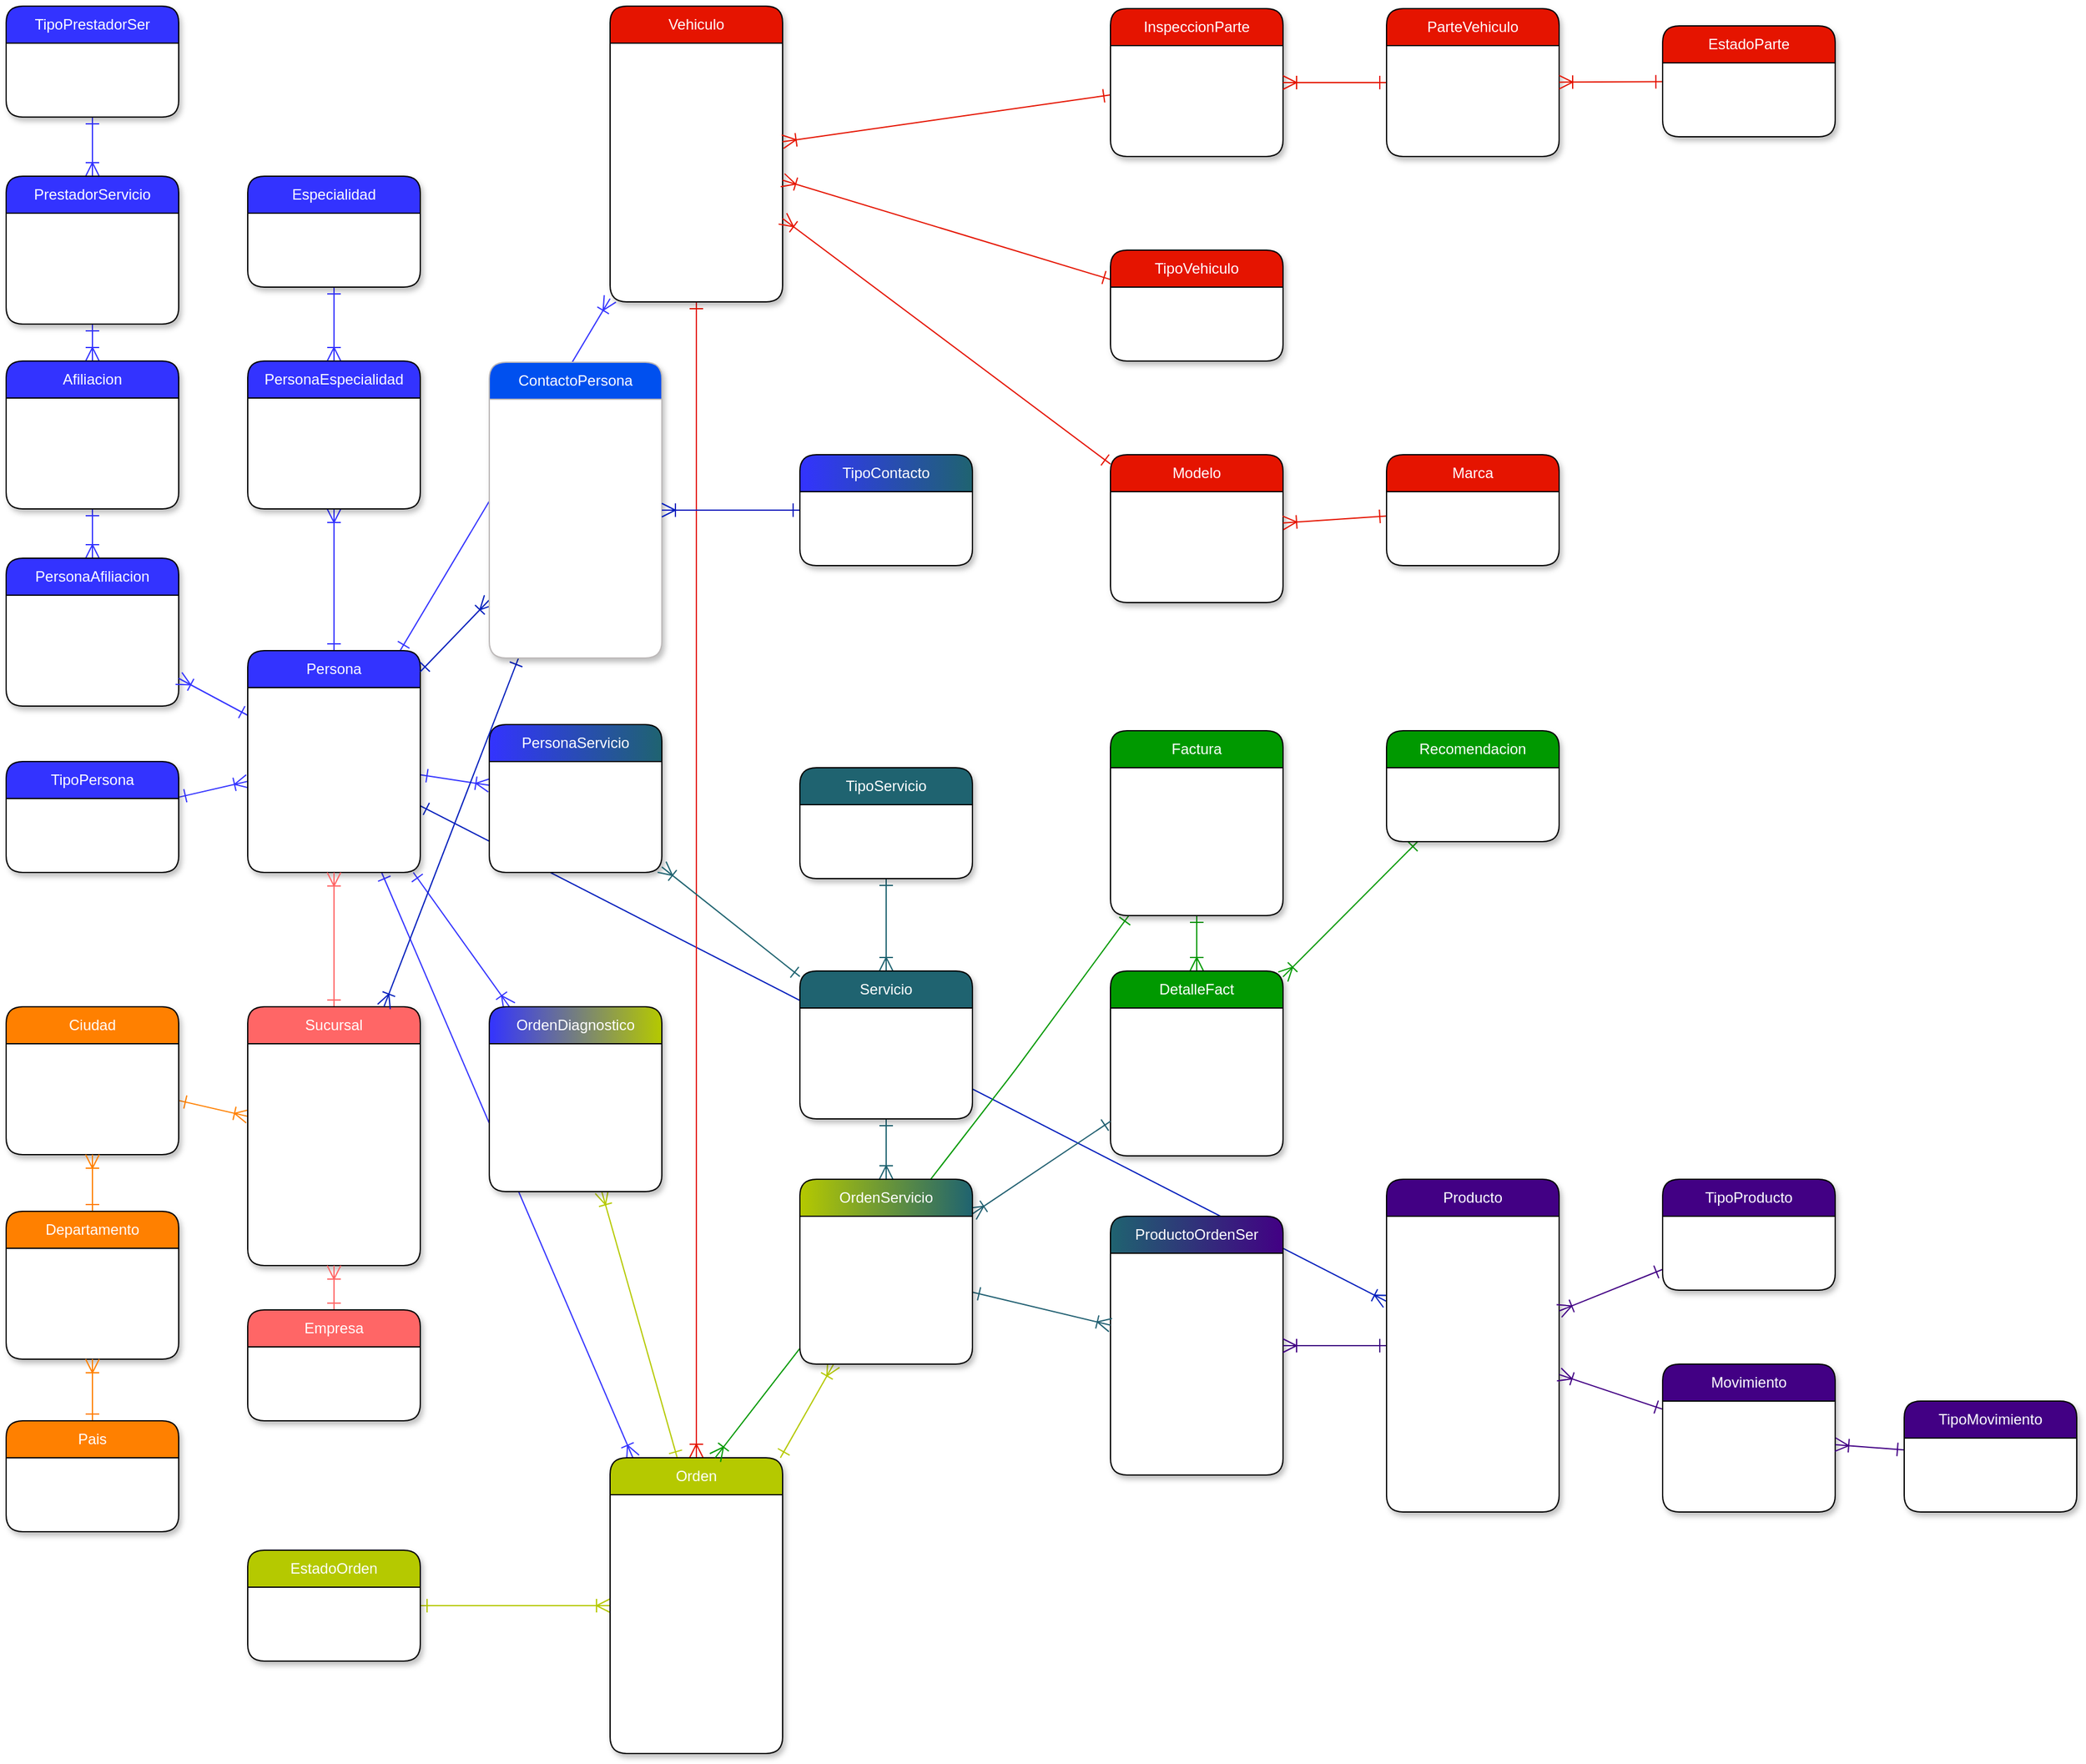 <mxfile>
    <diagram id="E5uNeuyMsPrgR23q8JO6" name="Página-1">
        <mxGraphModel dx="499" dy="540" grid="1" gridSize="7" guides="1" tooltips="1" connect="1" arrows="1" fold="1" page="1" pageScale="1" pageWidth="1800" pageHeight="1500" math="0" shadow="0">
            <root>
                <mxCell id="0"/>
                <mxCell id="1" parent="0"/>
                <mxCell id="483" style="edgeStyle=none;shape=connector;rounded=1;html=1;labelBackgroundColor=default;strokeColor=#3333FF;fontFamily=Helvetica;fontSize=11;fontColor=default;startArrow=ERone;startFill=0;endArrow=ERoneToMany;endFill=0;startSize=9;endSize=9;" parent="1" source="256" target="313" edge="1">
                    <mxGeometry relative="1" as="geometry"/>
                </mxCell>
                <mxCell id="256" value="TipoPrestadorSer" style="swimlane;fontStyle=0;childLayout=stackLayout;horizontal=1;startSize=30;horizontalStack=0;resizeParent=1;resizeParentMax=0;resizeLast=0;collapsible=1;marginBottom=0;whiteSpace=wrap;html=1;rounded=1;fillStyle=auto;strokeColor=default;fontFamily=Helvetica;fontSize=12;fontColor=#ffffff;fillColor=#3333FF;gradientColor=none;swimlaneFillColor=default;shadow=1;swimlaneLine=1;glass=0;" parent="1" vertex="1">
                    <mxGeometry x="56" y="54" width="140" height="90" as="geometry"/>
                </mxCell>
                <mxCell id="257" value="IdTipoPrestadorSer" style="text;strokeColor=none;fillColor=none;align=left;verticalAlign=middle;spacingLeft=4;spacingRight=4;overflow=hidden;points=[[0,0.5],[1,0.5]];portConstraint=eastwest;rotatable=0;whiteSpace=wrap;html=1;rounded=0;dashed=1;dashPattern=1 4;fillStyle=auto;fontFamily=Helvetica;fontSize=12;fontColor=#ffffff;startSize=28;" parent="256" vertex="1">
                    <mxGeometry y="30" width="140" height="30" as="geometry"/>
                </mxCell>
                <mxCell id="258" value="NombreTipoPrestSer" style="text;strokeColor=none;fillColor=none;align=left;verticalAlign=middle;spacingLeft=4;spacingRight=4;overflow=hidden;points=[[0,0.5],[1,0.5]];portConstraint=eastwest;rotatable=0;whiteSpace=wrap;html=1;rounded=0;dashed=1;dashPattern=1 4;fillStyle=auto;fontFamily=Helvetica;fontSize=12;fontColor=#ffffff;startSize=28;" parent="256" vertex="1">
                    <mxGeometry y="60" width="140" height="30" as="geometry"/>
                </mxCell>
                <mxCell id="484" style="edgeStyle=none;shape=connector;rounded=1;html=1;labelBackgroundColor=default;strokeColor=#3333FF;fontFamily=Helvetica;fontSize=11;fontColor=default;startArrow=ERone;startFill=0;endArrow=ERoneToMany;endFill=0;startSize=9;endSize=9;" parent="1" source="313" target="316" edge="1">
                    <mxGeometry relative="1" as="geometry"/>
                </mxCell>
                <mxCell id="313" value="PrestadorServicio" style="swimlane;fontStyle=0;childLayout=stackLayout;horizontal=1;startSize=30;horizontalStack=0;resizeParent=1;resizeParentMax=0;resizeLast=0;collapsible=1;marginBottom=0;whiteSpace=wrap;html=1;rounded=1;fillStyle=auto;strokeColor=default;fontFamily=Helvetica;fontSize=12;fontColor=#ffffff;fillColor=#3333FF;gradientColor=none;swimlaneFillColor=default;shadow=1;swimlaneLine=1;glass=0;" parent="1" vertex="1">
                    <mxGeometry x="56" y="192" width="140" height="120" as="geometry"/>
                </mxCell>
                <mxCell id="314" value="IdPrestadorServicio" style="text;strokeColor=none;fillColor=none;align=left;verticalAlign=middle;spacingLeft=4;spacingRight=4;overflow=hidden;points=[[0,0.5],[1,0.5]];portConstraint=eastwest;rotatable=0;whiteSpace=wrap;html=1;rounded=0;dashed=1;dashPattern=1 4;fillStyle=auto;fontFamily=Helvetica;fontSize=12;fontColor=#ffffff;startSize=28;" parent="313" vertex="1">
                    <mxGeometry y="30" width="140" height="30" as="geometry"/>
                </mxCell>
                <mxCell id="315" value="NombrePrestadorSer" style="text;strokeColor=none;fillColor=none;align=left;verticalAlign=middle;spacingLeft=4;spacingRight=4;overflow=hidden;points=[[0,0.5],[1,0.5]];portConstraint=eastwest;rotatable=0;whiteSpace=wrap;html=1;rounded=0;dashed=1;dashPattern=1 4;fillStyle=auto;fontFamily=Helvetica;fontSize=12;fontColor=#ffffff;startSize=28;" parent="313" vertex="1">
                    <mxGeometry y="60" width="140" height="30" as="geometry"/>
                </mxCell>
                <mxCell id="481" value="IdTipoPrestadorSer" style="text;strokeColor=none;fillColor=none;align=left;verticalAlign=middle;spacingLeft=4;spacingRight=4;overflow=hidden;points=[[0,0.5],[1,0.5]];portConstraint=eastwest;rotatable=0;whiteSpace=wrap;html=1;rounded=0;dashed=1;dashPattern=1 4;fillStyle=auto;fontFamily=Helvetica;fontSize=12;fontColor=#ffffff;startSize=28;" parent="313" vertex="1">
                    <mxGeometry y="90" width="140" height="30" as="geometry"/>
                </mxCell>
                <mxCell id="343" style="edgeStyle=none;shape=connector;rounded=1;html=1;labelBackgroundColor=default;strokeColor=#3333FF;fontFamily=Helvetica;fontSize=11;fontColor=default;startArrow=ERone;startFill=0;endArrow=ERoneToMany;endFill=0;startSize=9;endSize=9;" parent="1" source="316" target="319" edge="1">
                    <mxGeometry relative="1" as="geometry"/>
                </mxCell>
                <mxCell id="316" value="Afiliacion" style="swimlane;fontStyle=0;childLayout=stackLayout;horizontal=1;startSize=30;horizontalStack=0;resizeParent=1;resizeParentMax=0;resizeLast=0;collapsible=1;marginBottom=0;whiteSpace=wrap;html=1;rounded=1;fillStyle=auto;strokeColor=default;fontFamily=Helvetica;fontSize=12;fontColor=#ffffff;fillColor=#3333FF;gradientColor=none;swimlaneFillColor=default;shadow=1;swimlaneLine=1;glass=0;" parent="1" vertex="1">
                    <mxGeometry x="56" y="342" width="140" height="120" as="geometry"/>
                </mxCell>
                <mxCell id="317" value="IdAfiliacion" style="text;strokeColor=none;fillColor=none;align=left;verticalAlign=middle;spacingLeft=4;spacingRight=4;overflow=hidden;points=[[0,0.5],[1,0.5]];portConstraint=eastwest;rotatable=0;whiteSpace=wrap;html=1;rounded=0;dashed=1;dashPattern=1 4;fillStyle=auto;fontFamily=Helvetica;fontSize=12;fontColor=#ffffff;startSize=28;" parent="316" vertex="1">
                    <mxGeometry y="30" width="140" height="30" as="geometry"/>
                </mxCell>
                <mxCell id="318" value="NombreAfiliacion" style="text;strokeColor=none;fillColor=none;align=left;verticalAlign=middle;spacingLeft=4;spacingRight=4;overflow=hidden;points=[[0,0.5],[1,0.5]];portConstraint=eastwest;rotatable=0;whiteSpace=wrap;html=1;rounded=0;dashed=1;dashPattern=1 4;fillStyle=auto;fontFamily=Helvetica;fontSize=12;fontColor=#ffffff;startSize=28;" parent="316" vertex="1">
                    <mxGeometry y="60" width="140" height="30" as="geometry"/>
                </mxCell>
                <mxCell id="485" value="IdPrestadorServicio" style="text;strokeColor=none;fillColor=none;align=left;verticalAlign=middle;spacingLeft=4;spacingRight=4;overflow=hidden;points=[[0,0.5],[1,0.5]];portConstraint=eastwest;rotatable=0;whiteSpace=wrap;html=1;rounded=0;dashed=1;dashPattern=1 4;fillStyle=auto;fontFamily=Helvetica;fontSize=12;fontColor=#ffffff;startSize=28;" parent="316" vertex="1">
                    <mxGeometry y="90" width="140" height="30" as="geometry"/>
                </mxCell>
                <mxCell id="319" value="PersonaAfiliacion" style="swimlane;fontStyle=0;childLayout=stackLayout;horizontal=1;startSize=30;horizontalStack=0;resizeParent=1;resizeParentMax=0;resizeLast=0;collapsible=1;marginBottom=0;whiteSpace=wrap;html=1;rounded=1;fillStyle=auto;strokeColor=default;fontFamily=Helvetica;fontSize=12;fontColor=#ffffff;fillColor=#3333FF;gradientColor=none;swimlaneFillColor=default;shadow=1;swimlaneLine=1;glass=0;" parent="1" vertex="1">
                    <mxGeometry x="56" y="502" width="140" height="120" as="geometry"/>
                </mxCell>
                <mxCell id="320" value="IdPersonaAfiliacion" style="text;strokeColor=none;fillColor=none;align=left;verticalAlign=middle;spacingLeft=4;spacingRight=4;overflow=hidden;points=[[0,0.5],[1,0.5]];portConstraint=eastwest;rotatable=0;whiteSpace=wrap;html=1;rounded=0;dashed=1;dashPattern=1 4;fillStyle=auto;fontFamily=Helvetica;fontSize=12;fontColor=#ffffff;startSize=28;" parent="319" vertex="1">
                    <mxGeometry y="30" width="140" height="30" as="geometry"/>
                </mxCell>
                <mxCell id="473" value="IdPersona" style="text;strokeColor=none;fillColor=none;align=left;verticalAlign=middle;spacingLeft=4;spacingRight=4;overflow=hidden;points=[[0,0.5],[1,0.5]];portConstraint=eastwest;rotatable=0;whiteSpace=wrap;html=1;rounded=0;dashed=1;dashPattern=1 4;fillStyle=auto;fontFamily=Helvetica;fontSize=12;fontColor=#ffffff;startSize=28;" parent="319" vertex="1">
                    <mxGeometry y="60" width="140" height="30" as="geometry"/>
                </mxCell>
                <mxCell id="321" value="IdAfiliacion" style="text;strokeColor=none;fillColor=none;align=left;verticalAlign=middle;spacingLeft=4;spacingRight=4;overflow=hidden;points=[[0,0.5],[1,0.5]];portConstraint=eastwest;rotatable=0;whiteSpace=wrap;html=1;rounded=0;dashed=1;dashPattern=1 4;fillStyle=auto;fontFamily=Helvetica;fontSize=12;fontColor=#ffffff;startSize=28;" parent="319" vertex="1">
                    <mxGeometry y="90" width="140" height="30" as="geometry"/>
                </mxCell>
                <mxCell id="358" style="edgeStyle=none;shape=connector;rounded=1;html=1;labelBackgroundColor=default;strokeColor=#3333FF;fontFamily=Helvetica;fontSize=11;fontColor=default;startArrow=ERone;startFill=0;endArrow=ERoneToMany;endFill=0;startSize=9;endSize=9;" parent="1" source="322" target="331" edge="1">
                    <mxGeometry relative="1" as="geometry"/>
                </mxCell>
                <mxCell id="322" value="TipoPersona" style="swimlane;fontStyle=0;childLayout=stackLayout;horizontal=1;startSize=30;horizontalStack=0;resizeParent=1;resizeParentMax=0;resizeLast=0;collapsible=1;marginBottom=0;whiteSpace=wrap;html=1;rounded=1;fillStyle=auto;strokeColor=default;fontFamily=Helvetica;fontSize=12;fontColor=#ffffff;fillColor=#3333FF;gradientColor=none;swimlaneFillColor=default;shadow=1;swimlaneLine=1;glass=0;" parent="1" vertex="1">
                    <mxGeometry x="56" y="667" width="140" height="90" as="geometry"/>
                </mxCell>
                <mxCell id="323" value="IdTipoPersona" style="text;strokeColor=none;fillColor=none;align=left;verticalAlign=middle;spacingLeft=4;spacingRight=4;overflow=hidden;points=[[0,0.5],[1,0.5]];portConstraint=eastwest;rotatable=0;whiteSpace=wrap;html=1;rounded=0;dashed=1;dashPattern=1 4;fillStyle=auto;fontFamily=Helvetica;fontSize=12;fontColor=#ffffff;startSize=28;" parent="322" vertex="1">
                    <mxGeometry y="30" width="140" height="30" as="geometry"/>
                </mxCell>
                <mxCell id="324" value="NombreTipoPersona" style="text;strokeColor=none;fillColor=none;align=left;verticalAlign=middle;spacingLeft=4;spacingRight=4;overflow=hidden;points=[[0,0.5],[1,0.5]];portConstraint=eastwest;rotatable=0;whiteSpace=wrap;html=1;rounded=0;dashed=1;dashPattern=1 4;fillStyle=auto;fontFamily=Helvetica;fontSize=12;fontColor=#ffffff;startSize=28;" parent="322" vertex="1">
                    <mxGeometry y="60" width="140" height="30" as="geometry"/>
                </mxCell>
                <mxCell id="486" style="edgeStyle=none;shape=connector;rounded=1;html=1;labelBackgroundColor=default;strokeColor=#3333FF;fontFamily=Helvetica;fontSize=11;fontColor=default;startArrow=ERone;startFill=0;endArrow=ERoneToMany;endFill=0;startSize=9;endSize=9;" parent="1" source="325" target="328" edge="1">
                    <mxGeometry relative="1" as="geometry"/>
                </mxCell>
                <mxCell id="325" value="Especialidad" style="swimlane;fontStyle=0;childLayout=stackLayout;horizontal=1;startSize=30;horizontalStack=0;resizeParent=1;resizeParentMax=0;resizeLast=0;collapsible=1;marginBottom=0;whiteSpace=wrap;html=1;rounded=1;fillStyle=auto;strokeColor=default;fontFamily=Helvetica;fontSize=12;fontColor=#ffffff;fillColor=#3333FF;gradientColor=none;swimlaneFillColor=default;shadow=1;swimlaneLine=1;glass=0;" parent="1" vertex="1">
                    <mxGeometry x="252" y="192" width="140" height="90" as="geometry"/>
                </mxCell>
                <mxCell id="326" value="IdEspecialidad" style="text;strokeColor=none;fillColor=none;align=left;verticalAlign=middle;spacingLeft=4;spacingRight=4;overflow=hidden;points=[[0,0.5],[1,0.5]];portConstraint=eastwest;rotatable=0;whiteSpace=wrap;html=1;rounded=0;dashed=1;dashPattern=1 4;fillStyle=auto;fontFamily=Helvetica;fontSize=12;fontColor=#ffffff;startSize=28;" parent="325" vertex="1">
                    <mxGeometry y="30" width="140" height="30" as="geometry"/>
                </mxCell>
                <mxCell id="327" value="NombreEspecialidad" style="text;strokeColor=none;fillColor=none;align=left;verticalAlign=middle;spacingLeft=4;spacingRight=4;overflow=hidden;points=[[0,0.5],[1,0.5]];portConstraint=eastwest;rotatable=0;whiteSpace=wrap;html=1;rounded=0;dashed=1;dashPattern=1 4;fillStyle=auto;fontFamily=Helvetica;fontSize=12;fontColor=#ffffff;startSize=28;" parent="325" vertex="1">
                    <mxGeometry y="60" width="140" height="30" as="geometry"/>
                </mxCell>
                <mxCell id="341" style="edgeStyle=none;html=1;strokeColor=#3333FF;startArrow=ERone;startFill=0;endArrow=ERoneToMany;endFill=0;endSize=9;startSize=9;" parent="1" source="331" target="319" edge="1">
                    <mxGeometry relative="1" as="geometry"/>
                </mxCell>
                <mxCell id="347" style="edgeStyle=none;shape=connector;rounded=1;html=1;labelBackgroundColor=default;strokeColor=#3333FF;fontFamily=Helvetica;fontSize=11;fontColor=default;startArrow=ERone;startFill=0;endArrow=ERoneToMany;endFill=0;startSize=9;endSize=9;" parent="1" source="331" target="328" edge="1">
                    <mxGeometry relative="1" as="geometry"/>
                </mxCell>
                <mxCell id="397" style="edgeStyle=none;shape=connector;rounded=1;html=1;labelBackgroundColor=default;strokeColor=#3333FF;fontFamily=Helvetica;fontSize=11;fontColor=default;startArrow=ERone;startFill=0;endArrow=ERoneToMany;endFill=0;startSize=9;endSize=9;" parent="1" source="331" target="370" edge="1">
                    <mxGeometry relative="1" as="geometry"/>
                </mxCell>
                <mxCell id="406" style="edgeStyle=none;shape=connector;rounded=1;html=1;labelBackgroundColor=default;strokeColor=#3333FF;fontFamily=Helvetica;fontSize=11;fontColor=default;startArrow=ERone;startFill=0;endArrow=ERoneToMany;endFill=0;startSize=9;endSize=9;" parent="1" source="331" target="401" edge="1">
                    <mxGeometry relative="1" as="geometry"/>
                </mxCell>
                <mxCell id="412" style="edgeStyle=none;shape=connector;rounded=1;html=1;labelBackgroundColor=default;strokeColor=#3333FF;fontFamily=Helvetica;fontSize=11;fontColor=default;startArrow=ERone;startFill=0;endArrow=ERoneToMany;endFill=0;startSize=9;endSize=9;" parent="1" source="331" target="407" edge="1">
                    <mxGeometry relative="1" as="geometry"/>
                </mxCell>
                <mxCell id="426" style="edgeStyle=none;shape=connector;rounded=1;html=1;labelBackgroundColor=default;strokeColor=#3333FF;fontFamily=Helvetica;fontSize=11;fontColor=default;startArrow=ERone;startFill=0;endArrow=ERoneToMany;endFill=0;startSize=9;endSize=9;" parent="1" source="331" target="416" edge="1">
                    <mxGeometry relative="1" as="geometry"/>
                </mxCell>
                <mxCell id="521" style="edgeStyle=none;html=1;strokeColor=#001DBC;startArrow=ERone;startFill=0;endArrow=ERoneToMany;endFill=0;startSize=9;endSize=9;fillColor=#0050ef;" parent="1" source="331" target="446" edge="1">
                    <mxGeometry relative="1" as="geometry"/>
                </mxCell>
                <mxCell id="331" value="Persona" style="swimlane;fontStyle=0;childLayout=stackLayout;horizontal=1;startSize=30;horizontalStack=0;resizeParent=1;resizeParentMax=0;resizeLast=0;collapsible=1;marginBottom=0;whiteSpace=wrap;html=1;rounded=1;fillStyle=auto;strokeColor=default;fontFamily=Helvetica;fontSize=12;fontColor=#ffffff;fillColor=#3333FF;gradientColor=none;swimlaneFillColor=default;shadow=1;swimlaneLine=1;glass=0;" parent="1" vertex="1">
                    <mxGeometry x="252" y="577" width="140" height="180" as="geometry"/>
                </mxCell>
                <mxCell id="332" value="IdPersona" style="text;strokeColor=none;fillColor=none;align=left;verticalAlign=middle;spacingLeft=4;spacingRight=4;overflow=hidden;points=[[0,0.5],[1,0.5]];portConstraint=eastwest;rotatable=0;whiteSpace=wrap;html=1;rounded=0;dashed=1;dashPattern=1 4;fillStyle=auto;fontFamily=Helvetica;fontSize=12;fontColor=#ffffff;startSize=28;" parent="331" vertex="1">
                    <mxGeometry y="30" width="140" height="30" as="geometry"/>
                </mxCell>
                <mxCell id="333" value="NombrePersona" style="text;strokeColor=none;fillColor=none;align=left;verticalAlign=middle;spacingLeft=4;spacingRight=4;overflow=hidden;points=[[0,0.5],[1,0.5]];portConstraint=eastwest;rotatable=0;whiteSpace=wrap;html=1;rounded=0;dashed=1;dashPattern=1 4;fillStyle=auto;fontFamily=Helvetica;fontSize=12;fontColor=#ffffff;startSize=28;" parent="331" vertex="1">
                    <mxGeometry y="60" width="140" height="30" as="geometry"/>
                </mxCell>
                <mxCell id="534" value="Contraseña" style="text;strokeColor=none;fillColor=none;align=left;verticalAlign=middle;spacingLeft=4;spacingRight=4;overflow=hidden;points=[[0,0.5],[1,0.5]];portConstraint=eastwest;rotatable=0;whiteSpace=wrap;html=1;rounded=0;dashed=1;dashPattern=1 4;fillStyle=auto;fontFamily=Helvetica;fontSize=12;fontColor=#ffffff;startSize=28;" parent="331" vertex="1">
                    <mxGeometry y="90" width="140" height="30" as="geometry"/>
                </mxCell>
                <mxCell id="338" value="IdTipoPersona" style="text;strokeColor=none;fillColor=none;align=left;verticalAlign=middle;spacingLeft=4;spacingRight=4;overflow=hidden;points=[[0,0.5],[1,0.5]];portConstraint=eastwest;rotatable=0;whiteSpace=wrap;html=1;rounded=0;dashed=1;dashPattern=1 4;fillStyle=auto;fontFamily=Helvetica;fontSize=12;fontColor=#ffffff;startSize=28;" parent="331" vertex="1">
                    <mxGeometry y="120" width="140" height="30" as="geometry"/>
                </mxCell>
                <mxCell id="472" value="IdSucursal" style="text;strokeColor=none;fillColor=none;align=left;verticalAlign=middle;spacingLeft=4;spacingRight=4;overflow=hidden;points=[[0,0.5],[1,0.5]];portConstraint=eastwest;rotatable=0;whiteSpace=wrap;html=1;rounded=0;dashed=1;dashPattern=1 4;fillStyle=auto;fontFamily=Helvetica;fontSize=12;fontColor=#ffffff;startSize=28;" parent="331" vertex="1">
                    <mxGeometry y="150" width="140" height="30" as="geometry"/>
                </mxCell>
                <mxCell id="365" style="edgeStyle=none;shape=connector;rounded=1;html=1;labelBackgroundColor=default;strokeColor=#FF8000;fontFamily=Helvetica;fontSize=11;fontColor=default;startArrow=ERone;startFill=0;endArrow=ERoneToMany;endFill=0;startSize=9;endSize=9;" parent="1" source="349" target="359" edge="1">
                    <mxGeometry relative="1" as="geometry"/>
                </mxCell>
                <mxCell id="349" value="Ciudad" style="swimlane;fontStyle=0;childLayout=stackLayout;horizontal=1;startSize=30;horizontalStack=0;resizeParent=1;resizeParentMax=0;resizeLast=0;collapsible=1;marginBottom=0;whiteSpace=wrap;html=1;rounded=1;fillStyle=auto;strokeColor=default;fontFamily=Helvetica;fontSize=12;fontColor=#ffffff;fillColor=#FF8000;gradientColor=none;swimlaneFillColor=default;shadow=1;swimlaneLine=1;glass=0;" parent="1" vertex="1">
                    <mxGeometry x="56" y="866" width="140" height="120" as="geometry"/>
                </mxCell>
                <mxCell id="350" value="IdCiudad" style="text;strokeColor=none;fillColor=none;align=left;verticalAlign=middle;spacingLeft=4;spacingRight=4;overflow=hidden;points=[[0,0.5],[1,0.5]];portConstraint=eastwest;rotatable=0;whiteSpace=wrap;html=1;rounded=0;dashed=1;dashPattern=1 4;fillStyle=auto;fontFamily=Helvetica;fontSize=12;fontColor=#ffffff;startSize=28;" parent="349" vertex="1">
                    <mxGeometry y="30" width="140" height="30" as="geometry"/>
                </mxCell>
                <mxCell id="351" value="NombreCiudad" style="text;strokeColor=none;fillColor=none;align=left;verticalAlign=middle;spacingLeft=4;spacingRight=4;overflow=hidden;points=[[0,0.5],[1,0.5]];portConstraint=eastwest;rotatable=0;whiteSpace=wrap;html=1;rounded=0;dashed=1;dashPattern=1 4;fillStyle=auto;fontFamily=Helvetica;fontSize=12;fontColor=#ffffff;startSize=28;" parent="349" vertex="1">
                    <mxGeometry y="60" width="140" height="30" as="geometry"/>
                </mxCell>
                <mxCell id="475" value="IdDep" style="text;strokeColor=none;fillColor=none;align=left;verticalAlign=middle;spacingLeft=4;spacingRight=4;overflow=hidden;points=[[0,0.5],[1,0.5]];portConstraint=eastwest;rotatable=0;whiteSpace=wrap;html=1;rounded=0;dashed=1;dashPattern=1 4;fillStyle=auto;fontFamily=Helvetica;fontSize=12;fontColor=#ffffff;startSize=28;" parent="349" vertex="1">
                    <mxGeometry y="90" width="140" height="30" as="geometry"/>
                </mxCell>
                <mxCell id="367" style="edgeStyle=none;shape=connector;rounded=1;html=1;labelBackgroundColor=default;strokeColor=#FF8000;fontFamily=Helvetica;fontSize=11;fontColor=default;startArrow=ERone;startFill=0;endArrow=ERoneToMany;endFill=0;startSize=9;endSize=9;" parent="1" source="352" target="349" edge="1">
                    <mxGeometry relative="1" as="geometry"/>
                </mxCell>
                <mxCell id="352" value="Departamento" style="swimlane;fontStyle=0;childLayout=stackLayout;horizontal=1;startSize=30;horizontalStack=0;resizeParent=1;resizeParentMax=0;resizeLast=0;collapsible=1;marginBottom=0;whiteSpace=wrap;html=1;rounded=1;fillStyle=auto;strokeColor=default;fontFamily=Helvetica;fontSize=12;fontColor=#ffffff;fillColor=#FF8000;gradientColor=none;swimlaneFillColor=default;shadow=1;swimlaneLine=1;glass=0;" parent="1" vertex="1">
                    <mxGeometry x="56" y="1032" width="140" height="120" as="geometry"/>
                </mxCell>
                <mxCell id="353" value="IdDep" style="text;strokeColor=none;fillColor=none;align=left;verticalAlign=middle;spacingLeft=4;spacingRight=4;overflow=hidden;points=[[0,0.5],[1,0.5]];portConstraint=eastwest;rotatable=0;whiteSpace=wrap;html=1;rounded=0;dashed=1;dashPattern=1 4;fillStyle=auto;fontFamily=Helvetica;fontSize=12;fontColor=#ffffff;startSize=28;" parent="352" vertex="1">
                    <mxGeometry y="30" width="140" height="30" as="geometry"/>
                </mxCell>
                <mxCell id="354" value="NombreDep" style="text;strokeColor=none;fillColor=none;align=left;verticalAlign=middle;spacingLeft=4;spacingRight=4;overflow=hidden;points=[[0,0.5],[1,0.5]];portConstraint=eastwest;rotatable=0;whiteSpace=wrap;html=1;rounded=0;dashed=1;dashPattern=1 4;fillStyle=auto;fontFamily=Helvetica;fontSize=12;fontColor=#ffffff;startSize=28;" parent="352" vertex="1">
                    <mxGeometry y="60" width="140" height="30" as="geometry"/>
                </mxCell>
                <mxCell id="474" value="IdPais" style="text;strokeColor=none;fillColor=none;align=left;verticalAlign=middle;spacingLeft=4;spacingRight=4;overflow=hidden;points=[[0,0.5],[1,0.5]];portConstraint=eastwest;rotatable=0;whiteSpace=wrap;html=1;rounded=0;dashed=1;dashPattern=1 4;fillStyle=auto;fontFamily=Helvetica;fontSize=12;fontColor=#ffffff;startSize=28;" parent="352" vertex="1">
                    <mxGeometry y="90" width="140" height="30" as="geometry"/>
                </mxCell>
                <mxCell id="368" style="edgeStyle=none;shape=connector;rounded=1;html=1;labelBackgroundColor=default;strokeColor=#FF8000;fontFamily=Helvetica;fontSize=11;fontColor=default;startArrow=ERone;startFill=0;endArrow=ERoneToMany;endFill=0;startSize=9;endSize=9;" parent="1" source="355" target="352" edge="1">
                    <mxGeometry relative="1" as="geometry"/>
                </mxCell>
                <mxCell id="355" value="Pais" style="swimlane;fontStyle=0;childLayout=stackLayout;horizontal=1;startSize=30;horizontalStack=0;resizeParent=1;resizeParentMax=0;resizeLast=0;collapsible=1;marginBottom=0;whiteSpace=wrap;html=1;rounded=1;fillStyle=auto;strokeColor=default;fontFamily=Helvetica;fontSize=12;fontColor=#ffffff;fillColor=#FF8000;gradientColor=none;swimlaneFillColor=default;shadow=1;swimlaneLine=1;glass=0;" parent="1" vertex="1">
                    <mxGeometry x="56" y="1202" width="140" height="90" as="geometry"/>
                </mxCell>
                <mxCell id="356" value="IdPais" style="text;strokeColor=none;fillColor=none;align=left;verticalAlign=middle;spacingLeft=4;spacingRight=4;overflow=hidden;points=[[0,0.5],[1,0.5]];portConstraint=eastwest;rotatable=0;whiteSpace=wrap;html=1;rounded=0;dashed=1;dashPattern=1 4;fillStyle=auto;fontFamily=Helvetica;fontSize=12;fontColor=#ffffff;startSize=28;" parent="355" vertex="1">
                    <mxGeometry y="30" width="140" height="30" as="geometry"/>
                </mxCell>
                <mxCell id="357" value="NombrePais" style="text;strokeColor=none;fillColor=none;align=left;verticalAlign=middle;spacingLeft=4;spacingRight=4;overflow=hidden;points=[[0,0.5],[1,0.5]];portConstraint=eastwest;rotatable=0;whiteSpace=wrap;html=1;rounded=0;dashed=1;dashPattern=1 4;fillStyle=auto;fontFamily=Helvetica;fontSize=12;fontColor=#ffffff;startSize=28;" parent="355" vertex="1">
                    <mxGeometry y="60" width="140" height="30" as="geometry"/>
                </mxCell>
                <mxCell id="366" style="edgeStyle=none;shape=connector;rounded=1;html=1;labelBackgroundColor=default;strokeColor=#FF6666;fontFamily=Helvetica;fontSize=11;fontColor=default;startArrow=ERone;startFill=0;endArrow=ERoneToMany;endFill=0;startSize=9;endSize=9;" parent="1" source="359" target="331" edge="1">
                    <mxGeometry relative="1" as="geometry"/>
                </mxCell>
                <mxCell id="359" value="Sucursal" style="swimlane;fontStyle=0;childLayout=stackLayout;horizontal=1;startSize=30;horizontalStack=0;resizeParent=1;resizeParentMax=0;resizeLast=0;collapsible=1;marginBottom=0;whiteSpace=wrap;html=1;rounded=1;fillStyle=auto;strokeColor=default;fontFamily=Helvetica;fontSize=12;fontColor=#ffffff;fillColor=#FF6666;gradientColor=none;swimlaneFillColor=default;shadow=1;swimlaneLine=1;glass=0;" parent="1" vertex="1">
                    <mxGeometry x="252" y="866" width="140" height="210" as="geometry"/>
                </mxCell>
                <mxCell id="360" value="IdSucursal" style="text;strokeColor=none;fillColor=none;align=left;verticalAlign=middle;spacingLeft=4;spacingRight=4;overflow=hidden;points=[[0,0.5],[1,0.5]];portConstraint=eastwest;rotatable=0;whiteSpace=wrap;html=1;rounded=0;dashed=1;dashPattern=1 4;fillStyle=auto;fontFamily=Helvetica;fontSize=12;fontColor=#ffffff;startSize=28;" parent="359" vertex="1">
                    <mxGeometry y="30" width="140" height="30" as="geometry"/>
                </mxCell>
                <mxCell id="361" value="NombreSucursal" style="text;strokeColor=none;fillColor=none;align=left;verticalAlign=middle;spacingLeft=4;spacingRight=4;overflow=hidden;points=[[0,0.5],[1,0.5]];portConstraint=eastwest;rotatable=0;whiteSpace=wrap;html=1;rounded=0;dashed=1;dashPattern=1 4;fillStyle=auto;fontFamily=Helvetica;fontSize=12;fontColor=#ffffff;startSize=28;" parent="359" vertex="1">
                    <mxGeometry y="60" width="140" height="30" as="geometry"/>
                </mxCell>
                <mxCell id="535" value="Direccion" style="text;strokeColor=none;fillColor=none;align=left;verticalAlign=middle;spacingLeft=4;spacingRight=4;overflow=hidden;points=[[0,0.5],[1,0.5]];portConstraint=eastwest;rotatable=0;whiteSpace=wrap;html=1;rounded=0;dashed=1;dashPattern=1 4;fillStyle=auto;fontFamily=Helvetica;fontSize=12;fontColor=#ffffff;startSize=28;" parent="359" vertex="1">
                    <mxGeometry y="90" width="140" height="30" as="geometry"/>
                </mxCell>
                <mxCell id="523" value="IdContacoPersona" style="text;strokeColor=none;fillColor=none;align=left;verticalAlign=middle;spacingLeft=4;spacingRight=4;overflow=hidden;points=[[0,0.5],[1,0.5]];portConstraint=eastwest;rotatable=0;whiteSpace=wrap;html=1;rounded=0;dashed=1;dashPattern=1 4;fillStyle=auto;fontFamily=Helvetica;fontSize=12;fontColor=#ffffff;startSize=28;" parent="359" vertex="1">
                    <mxGeometry y="120" width="140" height="30" as="geometry"/>
                </mxCell>
                <mxCell id="476" value="IdCiudad" style="text;strokeColor=none;fillColor=none;align=left;verticalAlign=middle;spacingLeft=4;spacingRight=4;overflow=hidden;points=[[0,0.5],[1,0.5]];portConstraint=eastwest;rotatable=0;whiteSpace=wrap;html=1;rounded=0;dashed=1;dashPattern=1 4;fillStyle=auto;fontFamily=Helvetica;fontSize=12;fontColor=#ffffff;startSize=28;" parent="359" vertex="1">
                    <mxGeometry y="150" width="140" height="30" as="geometry"/>
                </mxCell>
                <mxCell id="477" value="IdEmpresa" style="text;strokeColor=none;fillColor=none;align=left;verticalAlign=middle;spacingLeft=4;spacingRight=4;overflow=hidden;points=[[0,0.5],[1,0.5]];portConstraint=eastwest;rotatable=0;whiteSpace=wrap;html=1;rounded=0;dashed=1;dashPattern=1 4;fillStyle=auto;fontFamily=Helvetica;fontSize=12;fontColor=#ffffff;startSize=28;" parent="359" vertex="1">
                    <mxGeometry y="180" width="140" height="30" as="geometry"/>
                </mxCell>
                <mxCell id="369" style="edgeStyle=none;shape=connector;rounded=1;html=1;labelBackgroundColor=default;strokeColor=#FF6666;fontFamily=Helvetica;fontSize=11;fontColor=default;startArrow=ERone;startFill=0;endArrow=ERoneToMany;endFill=0;startSize=9;endSize=9;" parent="1" source="362" target="359" edge="1">
                    <mxGeometry relative="1" as="geometry"/>
                </mxCell>
                <mxCell id="362" value="Empresa" style="swimlane;fontStyle=0;childLayout=stackLayout;horizontal=1;startSize=30;horizontalStack=0;resizeParent=1;resizeParentMax=0;resizeLast=0;collapsible=1;marginBottom=0;whiteSpace=wrap;html=1;rounded=1;fillStyle=auto;strokeColor=default;fontFamily=Helvetica;fontSize=12;fontColor=#ffffff;fillColor=#FF6666;gradientColor=none;swimlaneFillColor=default;shadow=1;swimlaneLine=1;glass=0;" parent="1" vertex="1">
                    <mxGeometry x="252" y="1112" width="140" height="90" as="geometry"/>
                </mxCell>
                <mxCell id="363" value="IdEmpresa" style="text;strokeColor=none;fillColor=none;align=left;verticalAlign=middle;spacingLeft=4;spacingRight=4;overflow=hidden;points=[[0,0.5],[1,0.5]];portConstraint=eastwest;rotatable=0;whiteSpace=wrap;html=1;rounded=0;dashed=1;dashPattern=1 4;fillStyle=auto;fontFamily=Helvetica;fontSize=12;fontColor=#ffffff;startSize=28;" parent="362" vertex="1">
                    <mxGeometry y="30" width="140" height="30" as="geometry"/>
                </mxCell>
                <mxCell id="364" value="NombreEmpresa" style="text;strokeColor=none;fillColor=none;align=left;verticalAlign=middle;spacingLeft=4;spacingRight=4;overflow=hidden;points=[[0,0.5],[1,0.5]];portConstraint=eastwest;rotatable=0;whiteSpace=wrap;html=1;rounded=0;dashed=1;dashPattern=1 4;fillStyle=auto;fontFamily=Helvetica;fontSize=12;fontColor=#ffffff;startSize=28;" parent="362" vertex="1">
                    <mxGeometry y="60" width="140" height="30" as="geometry"/>
                </mxCell>
                <mxCell id="572" style="edgeStyle=none;html=1;startArrow=ERone;startFill=0;endArrow=ERoneToMany;endFill=0;startSize=9;endSize=9;strokeColor=#e51400;" edge="1" parent="1" source="370" target="401">
                    <mxGeometry relative="1" as="geometry"/>
                </mxCell>
                <mxCell id="370" value="Vehiculo" style="swimlane;fontStyle=0;childLayout=stackLayout;horizontal=1;startSize=30;horizontalStack=0;resizeParent=1;resizeParentMax=0;resizeLast=0;collapsible=1;marginBottom=0;whiteSpace=wrap;html=1;rounded=1;fillStyle=auto;strokeColor=default;fontFamily=Helvetica;fontSize=12;fontColor=#ffffff;fillColor=#E51400;gradientColor=none;swimlaneFillColor=default;shadow=1;swimlaneLine=1;glass=0;" parent="1" vertex="1">
                    <mxGeometry x="546" y="54" width="140" height="240" as="geometry"/>
                </mxCell>
                <mxCell id="371" value="IdVehiculo" style="text;strokeColor=none;fillColor=none;align=left;verticalAlign=middle;spacingLeft=4;spacingRight=4;overflow=hidden;points=[[0,0.5],[1,0.5]];portConstraint=eastwest;rotatable=0;whiteSpace=wrap;html=1;rounded=0;dashed=1;dashPattern=1 4;fillStyle=auto;fontFamily=Helvetica;fontSize=12;fontColor=#ffffff;startSize=28;" parent="370" vertex="1">
                    <mxGeometry y="30" width="140" height="30" as="geometry"/>
                </mxCell>
                <mxCell id="561" value="Placa" style="text;strokeColor=none;fillColor=none;align=left;verticalAlign=middle;spacingLeft=4;spacingRight=4;overflow=hidden;points=[[0,0.5],[1,0.5]];portConstraint=eastwest;rotatable=0;whiteSpace=wrap;html=1;rounded=0;dashed=1;dashPattern=1 4;fillStyle=auto;fontFamily=Helvetica;fontSize=12;fontColor=#ffffff;startSize=28;" parent="370" vertex="1">
                    <mxGeometry y="60" width="140" height="30" as="geometry"/>
                </mxCell>
                <mxCell id="372" value="IdPersona" style="text;strokeColor=none;fillColor=none;align=left;verticalAlign=middle;spacingLeft=4;spacingRight=4;overflow=hidden;points=[[0,0.5],[1,0.5]];portConstraint=eastwest;rotatable=0;whiteSpace=wrap;html=1;rounded=0;dashed=1;dashPattern=1 4;fillStyle=auto;fontFamily=Helvetica;fontSize=12;fontColor=#ffffff;startSize=28;" parent="370" vertex="1">
                    <mxGeometry y="90" width="140" height="30" as="geometry"/>
                </mxCell>
                <mxCell id="373" value="IdInspeccionParte" style="text;strokeColor=none;fillColor=none;align=left;verticalAlign=middle;spacingLeft=4;spacingRight=4;overflow=hidden;points=[[0,0.5],[1,0.5]];portConstraint=eastwest;rotatable=0;whiteSpace=wrap;html=1;rounded=0;dashed=1;dashPattern=1 4;fillStyle=auto;fontFamily=Helvetica;fontSize=12;fontColor=#ffffff;startSize=28;" parent="370" vertex="1">
                    <mxGeometry y="120" width="140" height="30" as="geometry"/>
                </mxCell>
                <mxCell id="374" value="IdTipoVehiculo" style="text;strokeColor=none;fillColor=none;align=left;verticalAlign=middle;spacingLeft=4;spacingRight=4;overflow=hidden;points=[[0,0.5],[1,0.5]];portConstraint=eastwest;rotatable=0;whiteSpace=wrap;html=1;rounded=0;dashed=1;dashPattern=1 4;fillStyle=auto;fontFamily=Helvetica;fontSize=12;fontColor=#ffffff;startSize=28;" parent="370" vertex="1">
                    <mxGeometry y="150" width="140" height="30" as="geometry"/>
                </mxCell>
                <mxCell id="375" value="IdModelo" style="text;strokeColor=none;fillColor=none;align=left;verticalAlign=middle;spacingLeft=4;spacingRight=4;overflow=hidden;points=[[0,0.5],[1,0.5]];portConstraint=eastwest;rotatable=0;whiteSpace=wrap;html=1;rounded=0;dashed=1;dashPattern=1 4;fillStyle=auto;fontFamily=Helvetica;fontSize=12;fontColor=#ffffff;startSize=28;" parent="370" vertex="1">
                    <mxGeometry y="180" width="140" height="30" as="geometry"/>
                </mxCell>
                <mxCell id="376" value="IdOrden" style="text;strokeColor=none;fillColor=none;align=left;verticalAlign=middle;spacingLeft=4;spacingRight=4;overflow=hidden;points=[[0,0.5],[1,0.5]];portConstraint=eastwest;rotatable=0;whiteSpace=wrap;html=1;rounded=0;dashed=1;dashPattern=1 4;fillStyle=auto;fontFamily=Helvetica;fontSize=12;fontColor=#ffffff;startSize=28;" parent="370" vertex="1">
                    <mxGeometry y="210" width="140" height="30" as="geometry"/>
                </mxCell>
                <mxCell id="328" value="PersonaEspecialidad" style="swimlane;fontStyle=0;childLayout=stackLayout;horizontal=1;startSize=30;horizontalStack=0;resizeParent=1;resizeParentMax=0;resizeLast=0;collapsible=1;marginBottom=0;whiteSpace=wrap;html=1;rounded=1;fillStyle=auto;strokeColor=default;fontFamily=Helvetica;fontSize=12;fontColor=#ffffff;fillColor=#3333FF;gradientColor=none;swimlaneFillColor=default;shadow=1;swimlaneLine=1;glass=0;" parent="1" vertex="1">
                    <mxGeometry x="252" y="342" width="140" height="120" as="geometry"/>
                </mxCell>
                <mxCell id="329" value="IdPersonaEspecialidad" style="text;strokeColor=none;fillColor=none;align=left;verticalAlign=middle;spacingLeft=4;spacingRight=4;overflow=hidden;points=[[0,0.5],[1,0.5]];portConstraint=eastwest;rotatable=0;whiteSpace=wrap;html=1;rounded=0;dashed=1;dashPattern=1 4;fillStyle=auto;fontFamily=Helvetica;fontSize=12;fontColor=#ffffff;startSize=28;" parent="328" vertex="1">
                    <mxGeometry y="30" width="140" height="30" as="geometry"/>
                </mxCell>
                <mxCell id="478" value="IdPersona" style="text;strokeColor=none;fillColor=none;align=left;verticalAlign=middle;spacingLeft=4;spacingRight=4;overflow=hidden;points=[[0,0.5],[1,0.5]];portConstraint=eastwest;rotatable=0;whiteSpace=wrap;html=1;rounded=0;dashed=1;dashPattern=1 4;fillStyle=auto;fontFamily=Helvetica;fontSize=12;fontColor=#ffffff;startSize=28;" parent="328" vertex="1">
                    <mxGeometry y="60" width="140" height="30" as="geometry"/>
                </mxCell>
                <mxCell id="578" value="IdEspecialidad" style="text;strokeColor=none;fillColor=none;align=left;verticalAlign=middle;spacingLeft=4;spacingRight=4;overflow=hidden;points=[[0,0.5],[1,0.5]];portConstraint=eastwest;rotatable=0;whiteSpace=wrap;html=1;rounded=0;dashed=1;dashPattern=1 4;fillStyle=auto;fontFamily=Helvetica;fontSize=12;fontColor=#ffffff;startSize=28;" vertex="1" parent="328">
                    <mxGeometry y="90" width="140" height="30" as="geometry"/>
                </mxCell>
                <mxCell id="394" style="edgeStyle=none;shape=connector;rounded=1;html=1;labelBackgroundColor=default;strokeColor=#E51400;fontFamily=Helvetica;fontSize=11;fontColor=default;startArrow=ERone;startFill=0;endArrow=ERoneToMany;endFill=0;startSize=9;endSize=9;" parent="1" source="377" target="370" edge="1">
                    <mxGeometry relative="1" as="geometry"/>
                </mxCell>
                <mxCell id="377" value="InspeccionParte" style="swimlane;fontStyle=0;childLayout=stackLayout;horizontal=1;startSize=30;horizontalStack=0;resizeParent=1;resizeParentMax=0;resizeLast=0;collapsible=1;marginBottom=0;whiteSpace=wrap;html=1;rounded=1;fillStyle=auto;strokeColor=default;fontFamily=Helvetica;fontSize=12;fontColor=#ffffff;fillColor=#E51400;gradientColor=none;swimlaneFillColor=default;shadow=1;swimlaneLine=1;glass=0;" parent="1" vertex="1">
                    <mxGeometry x="952" y="56" width="140" height="120" as="geometry"/>
                </mxCell>
                <mxCell id="378" value="IdInspeccionParte" style="text;strokeColor=none;fillColor=none;align=left;verticalAlign=middle;spacingLeft=4;spacingRight=4;overflow=hidden;points=[[0,0.5],[1,0.5]];portConstraint=eastwest;rotatable=0;whiteSpace=wrap;html=1;rounded=0;dashed=1;dashPattern=1 4;fillStyle=auto;fontFamily=Helvetica;fontSize=12;fontColor=#ffffff;startSize=28;" parent="377" vertex="1">
                    <mxGeometry y="30" width="140" height="30" as="geometry"/>
                </mxCell>
                <mxCell id="379" value="NombreInspeccionParte" style="text;strokeColor=none;fillColor=none;align=left;verticalAlign=middle;spacingLeft=4;spacingRight=4;overflow=hidden;points=[[0,0.5],[1,0.5]];portConstraint=eastwest;rotatable=0;whiteSpace=wrap;html=1;rounded=0;dashed=1;dashPattern=1 4;fillStyle=auto;fontFamily=Helvetica;fontSize=12;fontColor=#ffffff;startSize=28;" parent="377" vertex="1">
                    <mxGeometry y="60" width="140" height="30" as="geometry"/>
                </mxCell>
                <mxCell id="488" value="IdParteVehiculo" style="text;strokeColor=none;fillColor=none;align=left;verticalAlign=middle;spacingLeft=4;spacingRight=4;overflow=hidden;points=[[0,0.5],[1,0.5]];portConstraint=eastwest;rotatable=0;whiteSpace=wrap;html=1;rounded=0;dashed=1;dashPattern=1 4;fillStyle=auto;fontFamily=Helvetica;fontSize=12;fontColor=#ffffff;startSize=28;" parent="377" vertex="1">
                    <mxGeometry y="90" width="140" height="30" as="geometry"/>
                </mxCell>
                <mxCell id="395" style="edgeStyle=none;shape=connector;rounded=1;html=1;labelBackgroundColor=default;strokeColor=#E51400;fontFamily=Helvetica;fontSize=11;fontColor=default;startArrow=ERone;startFill=0;endArrow=ERoneToMany;endFill=0;startSize=9;endSize=9;" parent="1" source="380" target="370" edge="1">
                    <mxGeometry relative="1" as="geometry"/>
                </mxCell>
                <mxCell id="380" value="TipoVehiculo" style="swimlane;fontStyle=0;childLayout=stackLayout;horizontal=1;startSize=30;horizontalStack=0;resizeParent=1;resizeParentMax=0;resizeLast=0;collapsible=1;marginBottom=0;whiteSpace=wrap;html=1;rounded=1;fillStyle=auto;strokeColor=default;fontFamily=Helvetica;fontSize=12;fontColor=#ffffff;fillColor=#E51400;gradientColor=none;swimlaneFillColor=default;shadow=1;swimlaneLine=1;glass=0;" parent="1" vertex="1">
                    <mxGeometry x="952" y="252" width="140" height="90" as="geometry"/>
                </mxCell>
                <mxCell id="381" value="IdTipoVehiculo" style="text;strokeColor=none;fillColor=none;align=left;verticalAlign=middle;spacingLeft=4;spacingRight=4;overflow=hidden;points=[[0,0.5],[1,0.5]];portConstraint=eastwest;rotatable=0;whiteSpace=wrap;html=1;rounded=0;dashed=1;dashPattern=1 4;fillStyle=auto;fontFamily=Helvetica;fontSize=12;fontColor=#ffffff;startSize=28;" parent="380" vertex="1">
                    <mxGeometry y="30" width="140" height="30" as="geometry"/>
                </mxCell>
                <mxCell id="382" value="NombreTipoVehiculo" style="text;strokeColor=none;fillColor=none;align=left;verticalAlign=middle;spacingLeft=4;spacingRight=4;overflow=hidden;points=[[0,0.5],[1,0.5]];portConstraint=eastwest;rotatable=0;whiteSpace=wrap;html=1;rounded=0;dashed=1;dashPattern=1 4;fillStyle=auto;fontFamily=Helvetica;fontSize=12;fontColor=#ffffff;startSize=28;" parent="380" vertex="1">
                    <mxGeometry y="60" width="140" height="30" as="geometry"/>
                </mxCell>
                <mxCell id="396" style="edgeStyle=none;shape=connector;rounded=1;html=1;labelBackgroundColor=default;strokeColor=#E51400;fontFamily=Helvetica;fontSize=11;fontColor=default;startArrow=ERone;startFill=0;endArrow=ERoneToMany;endFill=0;startSize=9;endSize=9;" parent="1" source="383" target="370" edge="1">
                    <mxGeometry relative="1" as="geometry"/>
                </mxCell>
                <mxCell id="383" value="Modelo" style="swimlane;fontStyle=0;childLayout=stackLayout;horizontal=1;startSize=30;horizontalStack=0;resizeParent=1;resizeParentMax=0;resizeLast=0;collapsible=1;marginBottom=0;whiteSpace=wrap;html=1;rounded=1;fillStyle=auto;strokeColor=default;fontFamily=Helvetica;fontSize=12;fontColor=#ffffff;fillColor=#E51400;gradientColor=none;swimlaneFillColor=default;shadow=1;swimlaneLine=1;glass=0;" parent="1" vertex="1">
                    <mxGeometry x="952" y="418" width="140" height="120" as="geometry"/>
                </mxCell>
                <mxCell id="384" value="IdModelo" style="text;strokeColor=none;fillColor=none;align=left;verticalAlign=middle;spacingLeft=4;spacingRight=4;overflow=hidden;points=[[0,0.5],[1,0.5]];portConstraint=eastwest;rotatable=0;whiteSpace=wrap;html=1;rounded=0;dashed=1;dashPattern=1 4;fillStyle=auto;fontFamily=Helvetica;fontSize=12;fontColor=#ffffff;startSize=28;" parent="383" vertex="1">
                    <mxGeometry y="30" width="140" height="30" as="geometry"/>
                </mxCell>
                <mxCell id="385" value="NombreModelo" style="text;strokeColor=none;fillColor=none;align=left;verticalAlign=middle;spacingLeft=4;spacingRight=4;overflow=hidden;points=[[0,0.5],[1,0.5]];portConstraint=eastwest;rotatable=0;whiteSpace=wrap;html=1;rounded=0;dashed=1;dashPattern=1 4;fillStyle=auto;fontFamily=Helvetica;fontSize=12;fontColor=#ffffff;startSize=28;" parent="383" vertex="1">
                    <mxGeometry y="60" width="140" height="30" as="geometry"/>
                </mxCell>
                <mxCell id="576" value="IdMarca" style="text;strokeColor=none;fillColor=none;align=left;verticalAlign=middle;spacingLeft=4;spacingRight=4;overflow=hidden;points=[[0,0.5],[1,0.5]];portConstraint=eastwest;rotatable=0;whiteSpace=wrap;html=1;rounded=0;dashed=1;dashPattern=1 4;fillStyle=auto;fontFamily=Helvetica;fontSize=12;fontColor=#ffffff;startSize=28;" vertex="1" parent="383">
                    <mxGeometry y="90" width="140" height="30" as="geometry"/>
                </mxCell>
                <mxCell id="393" style="edgeStyle=none;shape=connector;rounded=1;html=1;labelBackgroundColor=default;strokeColor=#E51400;fontFamily=Helvetica;fontSize=11;fontColor=default;startArrow=ERone;startFill=0;endArrow=ERoneToMany;endFill=0;startSize=9;endSize=9;" parent="1" source="386" target="377" edge="1">
                    <mxGeometry relative="1" as="geometry"/>
                </mxCell>
                <mxCell id="386" value="ParteVehiculo" style="swimlane;fontStyle=0;childLayout=stackLayout;horizontal=1;startSize=30;horizontalStack=0;resizeParent=1;resizeParentMax=0;resizeLast=0;collapsible=1;marginBottom=0;whiteSpace=wrap;html=1;rounded=1;fillStyle=auto;strokeColor=default;fontFamily=Helvetica;fontSize=12;fontColor=#ffffff;fillColor=#E51400;gradientColor=none;swimlaneFillColor=default;shadow=1;swimlaneLine=1;glass=0;" parent="1" vertex="1">
                    <mxGeometry x="1176" y="56" width="140" height="120" as="geometry"/>
                </mxCell>
                <mxCell id="387" value="IdParteVehiculo" style="text;strokeColor=none;fillColor=none;align=left;verticalAlign=middle;spacingLeft=4;spacingRight=4;overflow=hidden;points=[[0,0.5],[1,0.5]];portConstraint=eastwest;rotatable=0;whiteSpace=wrap;html=1;rounded=0;dashed=1;dashPattern=1 4;fillStyle=auto;fontFamily=Helvetica;fontSize=12;fontColor=#ffffff;startSize=28;" parent="386" vertex="1">
                    <mxGeometry y="30" width="140" height="30" as="geometry"/>
                </mxCell>
                <mxCell id="388" value="NombreParteVehiculo" style="text;strokeColor=none;fillColor=none;align=left;verticalAlign=middle;spacingLeft=4;spacingRight=4;overflow=hidden;points=[[0,0.5],[1,0.5]];portConstraint=eastwest;rotatable=0;whiteSpace=wrap;html=1;rounded=0;dashed=1;dashPattern=1 4;fillStyle=auto;fontFamily=Helvetica;fontSize=12;fontColor=#ffffff;startSize=28;" parent="386" vertex="1">
                    <mxGeometry y="60" width="140" height="30" as="geometry"/>
                </mxCell>
                <mxCell id="487" value="IdEstadoparte" style="text;strokeColor=none;fillColor=none;align=left;verticalAlign=middle;spacingLeft=4;spacingRight=4;overflow=hidden;points=[[0,0.5],[1,0.5]];portConstraint=eastwest;rotatable=0;whiteSpace=wrap;html=1;rounded=0;dashed=1;dashPattern=1 4;fillStyle=auto;fontFamily=Helvetica;fontSize=12;fontColor=#ffffff;startSize=28;" parent="386" vertex="1">
                    <mxGeometry y="90" width="140" height="30" as="geometry"/>
                </mxCell>
                <mxCell id="392" style="edgeStyle=none;shape=connector;rounded=1;html=1;labelBackgroundColor=default;strokeColor=#E51400;fontFamily=Helvetica;fontSize=11;fontColor=default;startArrow=ERone;startFill=0;endArrow=ERoneToMany;endFill=0;startSize=9;endSize=9;" parent="1" source="389" target="386" edge="1">
                    <mxGeometry relative="1" as="geometry"/>
                </mxCell>
                <mxCell id="389" value="EstadoParte" style="swimlane;fontStyle=0;childLayout=stackLayout;horizontal=1;startSize=30;horizontalStack=0;resizeParent=1;resizeParentMax=0;resizeLast=0;collapsible=1;marginBottom=0;whiteSpace=wrap;html=1;rounded=1;fillStyle=auto;strokeColor=default;fontFamily=Helvetica;fontSize=12;fontColor=#ffffff;fillColor=#E51400;gradientColor=none;swimlaneFillColor=default;shadow=1;swimlaneLine=1;glass=0;" parent="1" vertex="1">
                    <mxGeometry x="1400" y="70" width="140" height="90" as="geometry"/>
                </mxCell>
                <mxCell id="390" value="IdEstadoParte" style="text;strokeColor=none;fillColor=none;align=left;verticalAlign=middle;spacingLeft=4;spacingRight=4;overflow=hidden;points=[[0,0.5],[1,0.5]];portConstraint=eastwest;rotatable=0;whiteSpace=wrap;html=1;rounded=0;dashed=1;dashPattern=1 4;fillStyle=auto;fontFamily=Helvetica;fontSize=12;fontColor=#ffffff;startSize=28;" parent="389" vertex="1">
                    <mxGeometry y="30" width="140" height="30" as="geometry"/>
                </mxCell>
                <mxCell id="391" value="NombreEstadoParte" style="text;strokeColor=none;fillColor=none;align=left;verticalAlign=middle;spacingLeft=4;spacingRight=4;overflow=hidden;points=[[0,0.5],[1,0.5]];portConstraint=eastwest;rotatable=0;whiteSpace=wrap;html=1;rounded=0;dashed=1;dashPattern=1 4;fillStyle=auto;fontFamily=Helvetica;fontSize=12;fontColor=#ffffff;startSize=28;" parent="389" vertex="1">
                    <mxGeometry y="60" width="140" height="30" as="geometry"/>
                </mxCell>
                <mxCell id="405" style="edgeStyle=none;shape=connector;rounded=1;html=1;labelBackgroundColor=default;strokeColor=#B5C900;fontFamily=Helvetica;fontSize=11;fontColor=default;startArrow=ERone;startFill=0;endArrow=ERoneToMany;endFill=0;startSize=9;endSize=9;" parent="1" source="398" target="401" edge="1">
                    <mxGeometry relative="1" as="geometry"/>
                </mxCell>
                <mxCell id="398" value="EstadoOrden" style="swimlane;fontStyle=0;childLayout=stackLayout;horizontal=1;startSize=30;horizontalStack=0;resizeParent=1;resizeParentMax=0;resizeLast=0;collapsible=1;marginBottom=0;whiteSpace=wrap;html=1;rounded=1;fillStyle=auto;strokeColor=default;fontFamily=Helvetica;fontSize=12;fontColor=#ffffff;fillColor=#B5C900;gradientColor=none;swimlaneFillColor=default;shadow=1;swimlaneLine=1;glass=0;" parent="1" vertex="1">
                    <mxGeometry x="252" y="1307" width="140" height="90" as="geometry"/>
                </mxCell>
                <mxCell id="399" value="IdEstadoOrden" style="text;strokeColor=none;fillColor=none;align=left;verticalAlign=middle;spacingLeft=4;spacingRight=4;overflow=hidden;points=[[0,0.5],[1,0.5]];portConstraint=eastwest;rotatable=0;whiteSpace=wrap;html=1;rounded=0;dashed=1;dashPattern=1 4;fillStyle=auto;fontFamily=Helvetica;fontSize=12;fontColor=#ffffff;startSize=28;" parent="398" vertex="1">
                    <mxGeometry y="30" width="140" height="30" as="geometry"/>
                </mxCell>
                <mxCell id="400" value="NombreEstadOrden" style="text;strokeColor=none;fillColor=none;align=left;verticalAlign=middle;spacingLeft=4;spacingRight=4;overflow=hidden;points=[[0,0.5],[1,0.5]];portConstraint=eastwest;rotatable=0;whiteSpace=wrap;html=1;rounded=0;dashed=1;dashPattern=1 4;fillStyle=auto;fontFamily=Helvetica;fontSize=12;fontColor=#ffffff;startSize=28;" parent="398" vertex="1">
                    <mxGeometry y="60" width="140" height="30" as="geometry"/>
                </mxCell>
                <mxCell id="411" style="edgeStyle=none;shape=connector;rounded=1;html=1;labelBackgroundColor=default;strokeColor=#B5C900;fontFamily=Helvetica;fontSize=11;fontColor=default;startArrow=ERone;startFill=0;endArrow=ERoneToMany;endFill=0;startSize=9;endSize=9;exitX=0.39;exitY=0.002;exitDx=0;exitDy=0;exitPerimeter=0;" parent="1" source="401" target="407" edge="1">
                    <mxGeometry relative="1" as="geometry"/>
                </mxCell>
                <mxCell id="546" style="edgeStyle=none;html=1;strokeColor=#b4c801;startArrow=ERone;startFill=0;endArrow=ERoneToMany;endFill=0;startSize=9;endSize=9;" parent="1" source="401" target="538" edge="1">
                    <mxGeometry relative="1" as="geometry"/>
                </mxCell>
                <mxCell id="401" value="Orden" style="swimlane;fontStyle=0;childLayout=stackLayout;horizontal=1;startSize=30;horizontalStack=0;resizeParent=1;resizeParentMax=0;resizeLast=0;collapsible=1;marginBottom=0;whiteSpace=wrap;html=1;rounded=1;fillStyle=auto;strokeColor=default;fontFamily=Helvetica;fontSize=12;fontColor=#ffffff;fillColor=#B5C900;gradientColor=none;swimlaneFillColor=default;shadow=1;swimlaneLine=1;glass=0;" parent="1" vertex="1">
                    <mxGeometry x="546" y="1232" width="140" height="240" as="geometry"/>
                </mxCell>
                <mxCell id="402" value="IdOrden" style="text;strokeColor=none;fillColor=none;align=left;verticalAlign=middle;spacingLeft=4;spacingRight=4;overflow=hidden;points=[[0,0.5],[1,0.5]];portConstraint=eastwest;rotatable=0;whiteSpace=wrap;html=1;rounded=0;dashed=1;dashPattern=1 4;fillStyle=auto;fontFamily=Helvetica;fontSize=12;fontColor=#ffffff;startSize=28;" parent="401" vertex="1">
                    <mxGeometry y="30" width="140" height="30" as="geometry"/>
                </mxCell>
                <mxCell id="514" value="FechaOrden" style="text;strokeColor=none;fillColor=none;align=left;verticalAlign=middle;spacingLeft=4;spacingRight=4;overflow=hidden;points=[[0,0.5],[1,0.5]];portConstraint=eastwest;rotatable=0;whiteSpace=wrap;html=1;rounded=0;dashed=1;dashPattern=1 4;fillStyle=auto;fontFamily=Helvetica;fontSize=12;fontColor=#ffffff;startSize=28;" parent="401" vertex="1">
                    <mxGeometry y="60" width="140" height="30" as="geometry"/>
                </mxCell>
                <mxCell id="515" value="FechaCierre" style="text;strokeColor=none;fillColor=none;align=left;verticalAlign=middle;spacingLeft=4;spacingRight=4;overflow=hidden;points=[[0,0.5],[1,0.5]];portConstraint=eastwest;rotatable=0;whiteSpace=wrap;html=1;rounded=0;dashed=1;dashPattern=1 4;fillStyle=auto;fontFamily=Helvetica;fontSize=12;fontColor=#ffffff;startSize=28;" parent="401" vertex="1">
                    <mxGeometry y="90" width="140" height="30" as="geometry"/>
                </mxCell>
                <mxCell id="573" value="IdPersona" style="text;strokeColor=none;fillColor=none;align=left;verticalAlign=middle;spacingLeft=4;spacingRight=4;overflow=hidden;points=[[0,0.5],[1,0.5]];portConstraint=eastwest;rotatable=0;whiteSpace=wrap;html=1;rounded=0;dashed=1;dashPattern=1 4;fillStyle=auto;fontFamily=Helvetica;fontSize=12;fontColor=#ffffff;startSize=28;" vertex="1" parent="401">
                    <mxGeometry y="120" width="140" height="30" as="geometry"/>
                </mxCell>
                <mxCell id="403" value="IdEstadoOrden" style="text;strokeColor=none;fillColor=none;align=left;verticalAlign=middle;spacingLeft=4;spacingRight=4;overflow=hidden;points=[[0,0.5],[1,0.5]];portConstraint=eastwest;rotatable=0;whiteSpace=wrap;html=1;rounded=0;dashed=1;dashPattern=1 4;fillStyle=auto;fontFamily=Helvetica;fontSize=12;fontColor=#ffffff;startSize=28;" parent="401" vertex="1">
                    <mxGeometry y="150" width="140" height="30" as="geometry"/>
                </mxCell>
                <mxCell id="571" value="IdVehiculo" style="text;strokeColor=none;fillColor=none;align=left;verticalAlign=middle;spacingLeft=4;spacingRight=4;overflow=hidden;points=[[0,0.5],[1,0.5]];portConstraint=eastwest;rotatable=0;whiteSpace=wrap;html=1;rounded=0;dashed=1;dashPattern=1 4;fillStyle=auto;fontFamily=Helvetica;fontSize=12;fontColor=#ffffff;startSize=28;" vertex="1" parent="401">
                    <mxGeometry y="180" width="140" height="30" as="geometry"/>
                </mxCell>
                <mxCell id="574" value="IdFactura" style="text;strokeColor=none;fillColor=none;align=left;verticalAlign=middle;spacingLeft=4;spacingRight=4;overflow=hidden;points=[[0,0.5],[1,0.5]];portConstraint=eastwest;rotatable=0;whiteSpace=wrap;html=1;rounded=0;dashed=1;dashPattern=1 4;fillStyle=auto;fontFamily=Helvetica;fontSize=12;fontColor=#ffffff;startSize=28;" vertex="1" parent="401">
                    <mxGeometry y="210" width="140" height="30" as="geometry"/>
                </mxCell>
                <mxCell id="407" value="OrdenDiagnostico" style="swimlane;fontStyle=0;childLayout=stackLayout;horizontal=1;startSize=30;horizontalStack=0;resizeParent=1;resizeParentMax=0;resizeLast=0;collapsible=1;marginBottom=0;whiteSpace=wrap;html=1;rounded=1;fillStyle=auto;strokeColor=default;fontFamily=Helvetica;fontSize=12;fontColor=#ffffff;fillColor=#3333FF;gradientColor=#B5C900;swimlaneFillColor=default;shadow=1;swimlaneLine=1;glass=0;gradientDirection=east;" parent="1" vertex="1">
                    <mxGeometry x="448" y="866" width="140" height="150" as="geometry"/>
                </mxCell>
                <mxCell id="408" value="IdOrdenDiagnostico" style="text;strokeColor=none;fillColor=none;align=left;verticalAlign=middle;spacingLeft=4;spacingRight=4;overflow=hidden;points=[[0,0.5],[1,0.5]];portConstraint=eastwest;rotatable=0;whiteSpace=wrap;html=1;rounded=0;dashed=1;dashPattern=1 4;fillStyle=auto;fontFamily=Helvetica;fontSize=12;fontColor=#ffffff;startSize=28;" parent="407" vertex="1">
                    <mxGeometry y="30" width="140" height="30" as="geometry"/>
                </mxCell>
                <mxCell id="491" value="DescripcionDiagnostico" style="text;strokeColor=none;fillColor=none;align=left;verticalAlign=middle;spacingLeft=4;spacingRight=4;overflow=hidden;points=[[0,0.5],[1,0.5]];portConstraint=eastwest;rotatable=0;whiteSpace=wrap;html=1;rounded=0;dashed=1;dashPattern=1 4;fillStyle=auto;fontFamily=Helvetica;fontSize=12;fontColor=#ffffff;startSize=28;" parent="407" vertex="1">
                    <mxGeometry y="60" width="140" height="30" as="geometry"/>
                </mxCell>
                <mxCell id="409" value="IdPersona" style="text;strokeColor=none;fillColor=none;align=left;verticalAlign=middle;spacingLeft=4;spacingRight=4;overflow=hidden;points=[[0,0.5],[1,0.5]];portConstraint=eastwest;rotatable=0;whiteSpace=wrap;html=1;rounded=0;dashed=1;dashPattern=1 4;fillStyle=auto;fontFamily=Helvetica;fontSize=12;fontColor=#ffffff;startSize=28;" parent="407" vertex="1">
                    <mxGeometry y="90" width="140" height="30" as="geometry"/>
                </mxCell>
                <mxCell id="490" value="IdOrden" style="text;strokeColor=none;fillColor=none;align=left;verticalAlign=middle;spacingLeft=4;spacingRight=4;overflow=hidden;points=[[0,0.5],[1,0.5]];portConstraint=eastwest;rotatable=0;whiteSpace=wrap;html=1;rounded=0;dashed=1;dashPattern=1 4;fillStyle=auto;fontFamily=Helvetica;fontSize=12;fontColor=#ffffff;startSize=28;" parent="407" vertex="1">
                    <mxGeometry y="120" width="140" height="30" as="geometry"/>
                </mxCell>
                <mxCell id="416" value="PersonaServicio" style="swimlane;fontStyle=0;childLayout=stackLayout;horizontal=1;startSize=30;horizontalStack=0;resizeParent=1;resizeParentMax=0;resizeLast=0;collapsible=1;marginBottom=0;whiteSpace=wrap;html=1;rounded=1;fillStyle=auto;strokeColor=default;fontFamily=Helvetica;fontSize=12;fontColor=#ffffff;fillColor=#1F6370;gradientColor=#3333FF;swimlaneFillColor=default;shadow=1;swimlaneLine=1;glass=0;gradientDirection=west;" parent="1" vertex="1">
                    <mxGeometry x="448" y="637" width="140" height="120" as="geometry"/>
                </mxCell>
                <mxCell id="417" value="IdPersonaServicio" style="text;strokeColor=none;fillColor=none;align=left;verticalAlign=middle;spacingLeft=4;spacingRight=4;overflow=hidden;points=[[0,0.5],[1,0.5]];portConstraint=eastwest;rotatable=0;whiteSpace=wrap;html=1;rounded=0;dashed=1;dashPattern=1 4;fillStyle=auto;fontFamily=Helvetica;fontSize=12;fontColor=#ffffff;startSize=28;" parent="416" vertex="1">
                    <mxGeometry y="30" width="140" height="30" as="geometry"/>
                </mxCell>
                <mxCell id="418" value="IdPersona" style="text;strokeColor=none;fillColor=none;align=left;verticalAlign=middle;spacingLeft=4;spacingRight=4;overflow=hidden;points=[[0,0.5],[1,0.5]];portConstraint=eastwest;rotatable=0;whiteSpace=wrap;html=1;rounded=0;dashed=1;dashPattern=1 4;fillStyle=auto;fontFamily=Helvetica;fontSize=12;fontColor=#ffffff;startSize=28;" parent="416" vertex="1">
                    <mxGeometry y="60" width="140" height="30" as="geometry"/>
                </mxCell>
                <mxCell id="489" value="IdServicio" style="text;strokeColor=none;fillColor=none;align=left;verticalAlign=middle;spacingLeft=4;spacingRight=4;overflow=hidden;points=[[0,0.5],[1,0.5]];portConstraint=eastwest;rotatable=0;whiteSpace=wrap;html=1;rounded=0;dashed=1;dashPattern=1 4;fillStyle=auto;fontFamily=Helvetica;fontSize=12;fontColor=#ffffff;startSize=28;" parent="416" vertex="1">
                    <mxGeometry y="90" width="140" height="30" as="geometry"/>
                </mxCell>
                <mxCell id="427" style="edgeStyle=none;shape=connector;rounded=1;html=1;labelBackgroundColor=default;strokeColor=#1F6370;fontFamily=Helvetica;fontSize=11;fontColor=default;startArrow=ERone;startFill=0;endArrow=ERoneToMany;endFill=0;startSize=9;endSize=9;" parent="1" source="419" target="422" edge="1">
                    <mxGeometry relative="1" as="geometry"/>
                </mxCell>
                <mxCell id="419" value="TipoServicio" style="swimlane;fontStyle=0;childLayout=stackLayout;horizontal=1;startSize=30;horizontalStack=0;resizeParent=1;resizeParentMax=0;resizeLast=0;collapsible=1;marginBottom=0;whiteSpace=wrap;html=1;rounded=1;fillStyle=auto;strokeColor=default;fontFamily=Helvetica;fontSize=12;fontColor=#ffffff;fillColor=#1F6370;gradientColor=none;swimlaneFillColor=default;shadow=1;swimlaneLine=1;glass=0;" parent="1" vertex="1">
                    <mxGeometry x="700" y="672" width="140" height="90" as="geometry"/>
                </mxCell>
                <mxCell id="420" value="IdTipoServicio" style="text;strokeColor=none;fillColor=none;align=left;verticalAlign=middle;spacingLeft=4;spacingRight=4;overflow=hidden;points=[[0,0.5],[1,0.5]];portConstraint=eastwest;rotatable=0;whiteSpace=wrap;html=1;rounded=0;dashed=1;dashPattern=1 4;fillStyle=auto;fontFamily=Helvetica;fontSize=12;fontColor=#ffffff;startSize=28;" parent="419" vertex="1">
                    <mxGeometry y="30" width="140" height="30" as="geometry"/>
                </mxCell>
                <mxCell id="421" value="NombreTipoServicio" style="text;strokeColor=none;fillColor=none;align=left;verticalAlign=middle;spacingLeft=4;spacingRight=4;overflow=hidden;points=[[0,0.5],[1,0.5]];portConstraint=eastwest;rotatable=0;whiteSpace=wrap;html=1;rounded=0;dashed=1;dashPattern=1 4;fillStyle=auto;fontFamily=Helvetica;fontSize=12;fontColor=#ffffff;startSize=28;" parent="419" vertex="1">
                    <mxGeometry y="60" width="140" height="30" as="geometry"/>
                </mxCell>
                <mxCell id="425" style="edgeStyle=none;shape=connector;rounded=1;html=1;labelBackgroundColor=default;strokeColor=#1F6370;fontFamily=Helvetica;fontSize=11;fontColor=default;startArrow=ERone;startFill=0;endArrow=ERoneToMany;endFill=0;startSize=9;endSize=9;" parent="1" source="422" target="416" edge="1">
                    <mxGeometry relative="1" as="geometry"/>
                </mxCell>
                <mxCell id="543" style="edgeStyle=none;html=1;strokeColor=#1f6370;startArrow=ERone;startFill=0;endArrow=ERoneToMany;endFill=0;startSize=9;endSize=9;" parent="1" source="422" target="538" edge="1">
                    <mxGeometry relative="1" as="geometry"/>
                </mxCell>
                <mxCell id="422" value="Servicio" style="swimlane;fontStyle=0;childLayout=stackLayout;horizontal=1;startSize=30;horizontalStack=0;resizeParent=1;resizeParentMax=0;resizeLast=0;collapsible=1;marginBottom=0;whiteSpace=wrap;html=1;rounded=1;fillStyle=auto;strokeColor=default;fontFamily=Helvetica;fontSize=12;fontColor=#ffffff;fillColor=#1F6370;gradientColor=none;swimlaneFillColor=default;shadow=1;swimlaneLine=1;glass=0;" parent="1" vertex="1">
                    <mxGeometry x="700" y="837" width="140" height="120" as="geometry"/>
                </mxCell>
                <mxCell id="423" value="IdServicio" style="text;strokeColor=none;fillColor=none;align=left;verticalAlign=middle;spacingLeft=4;spacingRight=4;overflow=hidden;points=[[0,0.5],[1,0.5]];portConstraint=eastwest;rotatable=0;whiteSpace=wrap;html=1;rounded=0;dashed=1;dashPattern=1 4;fillStyle=auto;fontFamily=Helvetica;fontSize=12;fontColor=#ffffff;startSize=28;" parent="422" vertex="1">
                    <mxGeometry y="30" width="140" height="30" as="geometry"/>
                </mxCell>
                <mxCell id="424" value="NombreServicio" style="text;strokeColor=none;fillColor=none;align=left;verticalAlign=middle;spacingLeft=4;spacingRight=4;overflow=hidden;points=[[0,0.5],[1,0.5]];portConstraint=eastwest;rotatable=0;whiteSpace=wrap;html=1;rounded=0;dashed=1;dashPattern=1 4;fillStyle=auto;fontFamily=Helvetica;fontSize=12;fontColor=#ffffff;startSize=28;" parent="422" vertex="1">
                    <mxGeometry y="60" width="140" height="30" as="geometry"/>
                </mxCell>
                <mxCell id="493" value="IdTipoServicio" style="text;strokeColor=none;fillColor=none;align=left;verticalAlign=middle;spacingLeft=4;spacingRight=4;overflow=hidden;points=[[0,0.5],[1,0.5]];portConstraint=eastwest;rotatable=0;whiteSpace=wrap;html=1;rounded=0;dashed=1;dashPattern=1 4;fillStyle=auto;fontFamily=Helvetica;fontSize=12;fontColor=#ffffff;startSize=28;" parent="422" vertex="1">
                    <mxGeometry y="90" width="140" height="30" as="geometry"/>
                </mxCell>
                <mxCell id="439" style="edgeStyle=none;shape=connector;rounded=1;html=1;labelBackgroundColor=default;strokeColor=#009900;fontFamily=Helvetica;fontSize=11;fontColor=default;startArrow=ERone;startFill=0;endArrow=ERoneToMany;endFill=0;startSize=9;endSize=9;" parent="1" source="430" target="433" edge="1">
                    <mxGeometry relative="1" as="geometry"/>
                </mxCell>
                <mxCell id="537" style="edgeStyle=none;html=1;endArrow=ERoneToMany;endFill=0;startArrow=ERone;startFill=0;endSize=9;startSize=9;strokeColor=#009900;entryX=0.609;entryY=0;entryDx=0;entryDy=0;entryPerimeter=0;" parent="1" source="430" target="401" edge="1">
                    <mxGeometry relative="1" as="geometry">
                        <Array as="points">
                            <mxPoint x="875" y="917"/>
                        </Array>
                        <mxPoint x="637" y="1197" as="targetPoint"/>
                    </mxGeometry>
                </mxCell>
                <mxCell id="430" value="Factura" style="swimlane;fontStyle=0;childLayout=stackLayout;horizontal=1;startSize=30;horizontalStack=0;resizeParent=1;resizeParentMax=0;resizeLast=0;collapsible=1;marginBottom=0;whiteSpace=wrap;html=1;rounded=1;fillStyle=auto;strokeColor=default;fontFamily=Helvetica;fontSize=12;fontColor=#ffffff;fillColor=#009900;gradientColor=none;swimlaneFillColor=default;shadow=1;swimlaneLine=1;glass=0;" parent="1" vertex="1">
                    <mxGeometry x="952" y="642" width="140" height="150" as="geometry"/>
                </mxCell>
                <mxCell id="431" value="IdFactura" style="text;strokeColor=none;fillColor=none;align=left;verticalAlign=middle;spacingLeft=4;spacingRight=4;overflow=hidden;points=[[0,0.5],[1,0.5]];portConstraint=eastwest;rotatable=0;whiteSpace=wrap;html=1;rounded=0;dashed=1;dashPattern=1 4;fillStyle=auto;fontFamily=Helvetica;fontSize=12;fontColor=#ffffff;startSize=28;" parent="430" vertex="1">
                    <mxGeometry y="30" width="140" height="30" as="geometry"/>
                </mxCell>
                <mxCell id="432" value="NumeroFactura" style="text;strokeColor=none;fillColor=none;align=left;verticalAlign=middle;spacingLeft=4;spacingRight=4;overflow=hidden;points=[[0,0.5],[1,0.5]];portConstraint=eastwest;rotatable=0;whiteSpace=wrap;html=1;rounded=0;dashed=1;dashPattern=1 4;fillStyle=auto;fontFamily=Helvetica;fontSize=12;fontColor=#ffffff;startSize=28;" parent="430" vertex="1">
                    <mxGeometry y="60" width="140" height="30" as="geometry"/>
                </mxCell>
                <mxCell id="526" value="Total" style="text;strokeColor=none;fillColor=none;align=left;verticalAlign=middle;spacingLeft=4;spacingRight=4;overflow=hidden;points=[[0,0.5],[1,0.5]];portConstraint=eastwest;rotatable=0;whiteSpace=wrap;html=1;rounded=0;dashed=1;dashPattern=1 4;fillStyle=auto;fontFamily=Helvetica;fontSize=12;fontColor=#ffffff;startSize=28;" parent="430" vertex="1">
                    <mxGeometry y="90" width="140" height="30" as="geometry"/>
                </mxCell>
                <mxCell id="562" value="EstadoFactura" style="text;strokeColor=none;fillColor=none;align=left;verticalAlign=middle;spacingLeft=4;spacingRight=4;overflow=hidden;points=[[0,0.5],[1,0.5]];portConstraint=eastwest;rotatable=0;whiteSpace=wrap;html=1;rounded=0;dashed=1;dashPattern=1 4;fillStyle=auto;fontFamily=Helvetica;fontSize=12;fontColor=#ffffff;startSize=28;" parent="430" vertex="1">
                    <mxGeometry y="120" width="140" height="30" as="geometry"/>
                </mxCell>
                <mxCell id="433" value="DetalleFact" style="swimlane;fontStyle=0;childLayout=stackLayout;horizontal=1;startSize=30;horizontalStack=0;resizeParent=1;resizeParentMax=0;resizeLast=0;collapsible=1;marginBottom=0;whiteSpace=wrap;html=1;rounded=1;fillStyle=auto;strokeColor=default;fontFamily=Helvetica;fontSize=12;fontColor=#ffffff;fillColor=#009900;gradientColor=none;swimlaneFillColor=default;shadow=1;swimlaneLine=1;glass=0;" parent="1" vertex="1">
                    <mxGeometry x="952" y="837" width="140" height="150" as="geometry"/>
                </mxCell>
                <mxCell id="434" value="IdDetalleFact" style="text;strokeColor=none;fillColor=none;align=left;verticalAlign=middle;spacingLeft=4;spacingRight=4;overflow=hidden;points=[[0,0.5],[1,0.5]];portConstraint=eastwest;rotatable=0;whiteSpace=wrap;html=1;rounded=0;dashed=1;dashPattern=1 4;fillStyle=auto;fontFamily=Helvetica;fontSize=12;fontColor=#ffffff;startSize=28;" parent="433" vertex="1">
                    <mxGeometry y="30" width="140" height="30" as="geometry"/>
                </mxCell>
                <mxCell id="435" value="IdOrdenServicio" style="text;strokeColor=none;fillColor=none;align=left;verticalAlign=middle;spacingLeft=4;spacingRight=4;overflow=hidden;points=[[0,0.5],[1,0.5]];portConstraint=eastwest;rotatable=0;whiteSpace=wrap;html=1;rounded=0;dashed=1;dashPattern=1 4;fillStyle=auto;fontFamily=Helvetica;fontSize=12;fontColor=#ffffff;startSize=28;" parent="433" vertex="1">
                    <mxGeometry y="60" width="140" height="30" as="geometry"/>
                </mxCell>
                <mxCell id="496" value="IdRecomendacion" style="text;strokeColor=none;fillColor=none;align=left;verticalAlign=middle;spacingLeft=4;spacingRight=4;overflow=hidden;points=[[0,0.5],[1,0.5]];portConstraint=eastwest;rotatable=0;whiteSpace=wrap;html=1;rounded=0;dashed=1;dashPattern=1 4;fillStyle=auto;fontFamily=Helvetica;fontSize=12;fontColor=#ffffff;startSize=28;" parent="433" vertex="1">
                    <mxGeometry y="90" width="140" height="30" as="geometry"/>
                </mxCell>
                <mxCell id="497" value="IdFactura" style="text;strokeColor=none;fillColor=none;align=left;verticalAlign=middle;spacingLeft=4;spacingRight=4;overflow=hidden;points=[[0,0.5],[1,0.5]];portConstraint=eastwest;rotatable=0;whiteSpace=wrap;html=1;rounded=0;dashed=1;dashPattern=1 4;fillStyle=auto;fontFamily=Helvetica;fontSize=12;fontColor=#ffffff;startSize=28;" parent="433" vertex="1">
                    <mxGeometry y="120" width="140" height="30" as="geometry"/>
                </mxCell>
                <mxCell id="440" style="edgeStyle=none;shape=connector;rounded=1;html=1;labelBackgroundColor=default;strokeColor=#009900;fontFamily=Helvetica;fontSize=11;fontColor=default;startArrow=ERone;startFill=0;endArrow=ERoneToMany;endFill=0;startSize=9;endSize=9;" parent="1" source="436" target="433" edge="1">
                    <mxGeometry relative="1" as="geometry"/>
                </mxCell>
                <mxCell id="436" value="Recomendacion" style="swimlane;fontStyle=0;childLayout=stackLayout;horizontal=1;startSize=30;horizontalStack=0;resizeParent=1;resizeParentMax=0;resizeLast=0;collapsible=1;marginBottom=0;whiteSpace=wrap;html=1;rounded=1;fillStyle=auto;strokeColor=default;fontFamily=Helvetica;fontSize=12;fontColor=#ffffff;fillColor=#009900;gradientColor=none;swimlaneFillColor=default;shadow=1;swimlaneLine=1;glass=0;" parent="1" vertex="1">
                    <mxGeometry x="1176" y="642" width="140" height="90" as="geometry"/>
                </mxCell>
                <mxCell id="437" value="IdRecomendacion" style="text;strokeColor=none;fillColor=none;align=left;verticalAlign=middle;spacingLeft=4;spacingRight=4;overflow=hidden;points=[[0,0.5],[1,0.5]];portConstraint=eastwest;rotatable=0;whiteSpace=wrap;html=1;rounded=0;dashed=1;dashPattern=1 4;fillStyle=auto;fontFamily=Helvetica;fontSize=12;fontColor=#ffffff;startSize=28;" parent="436" vertex="1">
                    <mxGeometry y="30" width="140" height="30" as="geometry"/>
                </mxCell>
                <mxCell id="438" value="DescripcionRec" style="text;strokeColor=none;fillColor=none;align=left;verticalAlign=middle;spacingLeft=4;spacingRight=4;overflow=hidden;points=[[0,0.5],[1,0.5]];portConstraint=eastwest;rotatable=0;whiteSpace=wrap;html=1;rounded=0;dashed=1;dashPattern=1 4;fillStyle=auto;fontFamily=Helvetica;fontSize=12;fontColor=#ffffff;startSize=28;" parent="436" vertex="1">
                    <mxGeometry y="60" width="140" height="30" as="geometry"/>
                </mxCell>
                <mxCell id="441" value="ProductoOrdenSer" style="swimlane;fontStyle=0;childLayout=stackLayout;horizontal=1;startSize=30;horizontalStack=0;resizeParent=1;resizeParentMax=0;resizeLast=0;collapsible=1;marginBottom=0;whiteSpace=wrap;html=1;rounded=1;fillStyle=auto;strokeColor=default;fontFamily=Helvetica;fontSize=12;fontColor=#ffffff;fillColor=#420084;gradientColor=#1F6370;swimlaneFillColor=default;shadow=1;swimlaneLine=1;glass=0;gradientDirection=west;" parent="1" vertex="1">
                    <mxGeometry x="952" y="1036" width="140" height="210" as="geometry"/>
                </mxCell>
                <mxCell id="442" value="IdProductoOrdenSer" style="text;strokeColor=none;fillColor=none;align=left;verticalAlign=middle;spacingLeft=4;spacingRight=4;overflow=hidden;points=[[0,0.5],[1,0.5]];portConstraint=eastwest;rotatable=0;whiteSpace=wrap;html=1;rounded=0;dashed=1;dashPattern=1 4;fillStyle=auto;fontFamily=Helvetica;fontSize=12;fontColor=#ffffff;startSize=28;" parent="441" vertex="1">
                    <mxGeometry y="30" width="140" height="30" as="geometry"/>
                </mxCell>
                <mxCell id="565" value="Cantidad" style="text;strokeColor=none;fillColor=none;align=left;verticalAlign=middle;spacingLeft=4;spacingRight=4;overflow=hidden;points=[[0,0.5],[1,0.5]];portConstraint=eastwest;rotatable=0;whiteSpace=wrap;html=1;rounded=0;dashed=1;dashPattern=1 4;fillStyle=auto;fontFamily=Helvetica;fontSize=12;fontColor=#ffffff;startSize=28;" parent="441" vertex="1">
                    <mxGeometry y="60" width="140" height="30" as="geometry"/>
                </mxCell>
                <mxCell id="564" value="EstadoProdOrdenSer" style="text;strokeColor=none;fillColor=none;align=left;verticalAlign=middle;spacingLeft=4;spacingRight=4;overflow=hidden;points=[[0,0.5],[1,0.5]];portConstraint=eastwest;rotatable=0;whiteSpace=wrap;html=1;rounded=0;dashed=1;dashPattern=1 4;fillStyle=auto;fontFamily=Helvetica;fontSize=12;fontColor=#ffffff;startSize=28;" parent="441" vertex="1">
                    <mxGeometry y="90" width="140" height="30" as="geometry"/>
                </mxCell>
                <mxCell id="567" value="PrecioTotalProducto" style="text;strokeColor=none;fillColor=none;align=left;verticalAlign=middle;spacingLeft=4;spacingRight=4;overflow=hidden;points=[[0,0.5],[1,0.5]];portConstraint=eastwest;rotatable=0;whiteSpace=wrap;html=1;rounded=0;dashed=1;dashPattern=1 4;fillStyle=auto;fontFamily=Helvetica;fontSize=12;fontColor=#ffffff;startSize=28;" parent="441" vertex="1">
                    <mxGeometry y="120" width="140" height="30" as="geometry"/>
                </mxCell>
                <mxCell id="443" value="IdOrdenServicio" style="text;strokeColor=none;fillColor=none;align=left;verticalAlign=middle;spacingLeft=4;spacingRight=4;overflow=hidden;points=[[0,0.5],[1,0.5]];portConstraint=eastwest;rotatable=0;whiteSpace=wrap;html=1;rounded=0;dashed=1;dashPattern=1 4;fillStyle=auto;fontFamily=Helvetica;fontSize=12;fontColor=#ffffff;startSize=28;" parent="441" vertex="1">
                    <mxGeometry y="150" width="140" height="30" as="geometry"/>
                </mxCell>
                <mxCell id="498" value="IdProducto" style="text;strokeColor=none;fillColor=none;align=left;verticalAlign=middle;spacingLeft=4;spacingRight=4;overflow=hidden;points=[[0,0.5],[1,0.5]];portConstraint=eastwest;rotatable=0;whiteSpace=wrap;html=1;rounded=0;dashed=1;dashPattern=1 4;fillStyle=auto;fontFamily=Helvetica;fontSize=12;fontColor=#ffffff;startSize=28;" parent="441" vertex="1">
                    <mxGeometry y="180" width="140" height="30" as="geometry"/>
                </mxCell>
                <mxCell id="464" style="edgeStyle=none;shape=connector;rounded=1;html=1;labelBackgroundColor=default;strokeColor=#420084;fontFamily=Helvetica;fontSize=11;fontColor=default;startArrow=ERone;startFill=0;endArrow=ERoneToMany;endFill=0;startSize=9;endSize=9;" parent="1" source="446" target="441" edge="1">
                    <mxGeometry relative="1" as="geometry"/>
                </mxCell>
                <mxCell id="446" value="Producto" style="swimlane;fontStyle=0;childLayout=stackLayout;horizontal=1;startSize=30;horizontalStack=0;resizeParent=1;resizeParentMax=0;resizeLast=0;collapsible=1;marginBottom=0;whiteSpace=wrap;html=1;rounded=1;fillStyle=auto;strokeColor=default;fontFamily=Helvetica;fontSize=12;fontColor=#ffffff;fillColor=#420084;gradientColor=none;swimlaneFillColor=default;shadow=1;swimlaneLine=1;glass=0;" parent="1" vertex="1">
                    <mxGeometry x="1176" y="1006" width="140" height="270" as="geometry"/>
                </mxCell>
                <mxCell id="447" value="IdProducto" style="text;strokeColor=none;fillColor=none;align=left;verticalAlign=middle;spacingLeft=4;spacingRight=4;overflow=hidden;points=[[0,0.5],[1,0.5]];portConstraint=eastwest;rotatable=0;whiteSpace=wrap;html=1;rounded=0;dashed=1;dashPattern=1 4;fillStyle=auto;fontFamily=Helvetica;fontSize=12;fontColor=#ffffff;startSize=28;" parent="446" vertex="1">
                    <mxGeometry y="30" width="140" height="30" as="geometry"/>
                </mxCell>
                <mxCell id="448" value="NombreProducto" style="text;strokeColor=none;fillColor=none;align=left;verticalAlign=middle;spacingLeft=4;spacingRight=4;overflow=hidden;points=[[0,0.5],[1,0.5]];portConstraint=eastwest;rotatable=0;whiteSpace=wrap;html=1;rounded=0;dashed=1;dashPattern=1 4;fillStyle=auto;fontFamily=Helvetica;fontSize=12;fontColor=#ffffff;startSize=28;" parent="446" vertex="1">
                    <mxGeometry y="60" width="140" height="30" as="geometry"/>
                </mxCell>
                <mxCell id="525" value="PrecioProducto" style="text;strokeColor=none;fillColor=none;align=left;verticalAlign=middle;spacingLeft=4;spacingRight=4;overflow=hidden;points=[[0,0.5],[1,0.5]];portConstraint=eastwest;rotatable=0;whiteSpace=wrap;html=1;rounded=0;dashed=1;dashPattern=1 4;fillStyle=auto;fontFamily=Helvetica;fontSize=12;fontColor=#ffffff;startSize=28;" parent="446" vertex="1">
                    <mxGeometry y="90" width="140" height="30" as="geometry"/>
                </mxCell>
                <mxCell id="548" value="Descripcion" style="text;strokeColor=none;fillColor=none;align=left;verticalAlign=middle;spacingLeft=4;spacingRight=4;overflow=hidden;points=[[0,0.5],[1,0.5]];portConstraint=eastwest;rotatable=0;whiteSpace=wrap;html=1;rounded=0;dashed=1;dashPattern=1 4;fillStyle=auto;fontFamily=Helvetica;fontSize=12;fontColor=#ffffff;startSize=28;" parent="446" vertex="1">
                    <mxGeometry y="120" width="140" height="30" as="geometry"/>
                </mxCell>
                <mxCell id="549" value="Stock" style="text;strokeColor=none;fillColor=none;align=left;verticalAlign=middle;spacingLeft=4;spacingRight=4;overflow=hidden;points=[[0,0.5],[1,0.5]];portConstraint=eastwest;rotatable=0;whiteSpace=wrap;html=1;rounded=0;dashed=1;dashPattern=1 4;fillStyle=auto;fontFamily=Helvetica;fontSize=12;fontColor=#ffffff;startSize=28;" parent="446" vertex="1">
                    <mxGeometry y="150" width="140" height="30" as="geometry"/>
                </mxCell>
                <mxCell id="499" value="IdMovimiento" style="text;strokeColor=none;fillColor=none;align=left;verticalAlign=middle;spacingLeft=4;spacingRight=4;overflow=hidden;points=[[0,0.5],[1,0.5]];portConstraint=eastwest;rotatable=0;whiteSpace=wrap;html=1;rounded=0;dashed=1;dashPattern=1 4;fillStyle=auto;fontFamily=Helvetica;fontSize=12;fontColor=#ffffff;startSize=28;" parent="446" vertex="1">
                    <mxGeometry y="180" width="140" height="30" as="geometry"/>
                </mxCell>
                <mxCell id="500" value="IdTipoProducto" style="text;strokeColor=none;fillColor=none;align=left;verticalAlign=middle;spacingLeft=4;spacingRight=4;overflow=hidden;points=[[0,0.5],[1,0.5]];portConstraint=eastwest;rotatable=0;whiteSpace=wrap;html=1;rounded=0;dashed=1;dashPattern=1 4;fillStyle=auto;fontFamily=Helvetica;fontSize=12;fontColor=#ffffff;startSize=28;" parent="446" vertex="1">
                    <mxGeometry y="210" width="140" height="30" as="geometry"/>
                </mxCell>
                <mxCell id="569" value="IdPersona" style="text;strokeColor=none;fillColor=none;align=left;verticalAlign=middle;spacingLeft=4;spacingRight=4;overflow=hidden;points=[[0,0.5],[1,0.5]];portConstraint=eastwest;rotatable=0;whiteSpace=wrap;html=1;rounded=0;dashed=1;dashPattern=1 4;fillStyle=auto;fontFamily=Helvetica;fontSize=12;fontColor=#ffffff;startSize=28;" parent="446" vertex="1">
                    <mxGeometry y="240" width="140" height="30" as="geometry"/>
                </mxCell>
                <mxCell id="467" style="edgeStyle=none;shape=connector;rounded=1;html=1;labelBackgroundColor=default;strokeColor=#420084;fontFamily=Helvetica;fontSize=11;fontColor=default;startArrow=ERone;startFill=0;endArrow=ERoneToMany;endFill=0;startSize=9;endSize=9;" parent="1" source="455" target="446" edge="1">
                    <mxGeometry relative="1" as="geometry"/>
                </mxCell>
                <mxCell id="455" value="TipoProducto" style="swimlane;fontStyle=0;childLayout=stackLayout;horizontal=1;startSize=30;horizontalStack=0;resizeParent=1;resizeParentMax=0;resizeLast=0;collapsible=1;marginBottom=0;whiteSpace=wrap;html=1;rounded=1;fillStyle=auto;strokeColor=default;fontFamily=Helvetica;fontSize=12;fontColor=#ffffff;fillColor=#420084;gradientColor=none;swimlaneFillColor=default;shadow=1;swimlaneLine=1;glass=0;" parent="1" vertex="1">
                    <mxGeometry x="1400" y="1006" width="140" height="90" as="geometry"/>
                </mxCell>
                <mxCell id="456" value="IdTipoProducto" style="text;strokeColor=none;fillColor=none;align=left;verticalAlign=middle;spacingLeft=4;spacingRight=4;overflow=hidden;points=[[0,0.5],[1,0.5]];portConstraint=eastwest;rotatable=0;whiteSpace=wrap;html=1;rounded=0;dashed=1;dashPattern=1 4;fillStyle=auto;fontFamily=Helvetica;fontSize=12;fontColor=#ffffff;startSize=28;" parent="455" vertex="1">
                    <mxGeometry y="30" width="140" height="30" as="geometry"/>
                </mxCell>
                <mxCell id="457" value="NombreTipoProducto" style="text;strokeColor=none;fillColor=none;align=left;verticalAlign=middle;spacingLeft=4;spacingRight=4;overflow=hidden;points=[[0,0.5],[1,0.5]];portConstraint=eastwest;rotatable=0;whiteSpace=wrap;html=1;rounded=0;dashed=1;dashPattern=1 4;fillStyle=auto;fontFamily=Helvetica;fontSize=12;fontColor=#ffffff;startSize=28;" parent="455" vertex="1">
                    <mxGeometry y="60" width="140" height="30" as="geometry"/>
                </mxCell>
                <mxCell id="468" style="edgeStyle=none;shape=connector;rounded=1;html=1;labelBackgroundColor=default;strokeColor=#420084;fontFamily=Helvetica;fontSize=11;fontColor=default;startArrow=ERone;startFill=0;endArrow=ERoneToMany;endFill=0;startSize=9;endSize=9;" parent="1" source="458" target="446" edge="1">
                    <mxGeometry relative="1" as="geometry"/>
                </mxCell>
                <mxCell id="458" value="Movimiento" style="swimlane;fontStyle=0;childLayout=stackLayout;horizontal=1;startSize=30;horizontalStack=0;resizeParent=1;resizeParentMax=0;resizeLast=0;collapsible=1;marginBottom=0;whiteSpace=wrap;html=1;rounded=1;fillStyle=auto;strokeColor=default;fontFamily=Helvetica;fontSize=12;fontColor=#ffffff;fillColor=#420084;gradientColor=none;swimlaneFillColor=default;shadow=1;swimlaneLine=1;glass=0;" parent="1" vertex="1">
                    <mxGeometry x="1400" y="1156" width="140" height="120" as="geometry"/>
                </mxCell>
                <mxCell id="459" value="IdMovimiento" style="text;strokeColor=none;fillColor=none;align=left;verticalAlign=middle;spacingLeft=4;spacingRight=4;overflow=hidden;points=[[0,0.5],[1,0.5]];portConstraint=eastwest;rotatable=0;whiteSpace=wrap;html=1;rounded=0;dashed=1;dashPattern=1 4;fillStyle=auto;fontFamily=Helvetica;fontSize=12;fontColor=#ffffff;startSize=28;" parent="458" vertex="1">
                    <mxGeometry y="30" width="140" height="30" as="geometry"/>
                </mxCell>
                <mxCell id="520" value="FechaMovimiento" style="text;strokeColor=none;fillColor=none;align=left;verticalAlign=middle;spacingLeft=4;spacingRight=4;overflow=hidden;points=[[0,0.5],[1,0.5]];portConstraint=eastwest;rotatable=0;whiteSpace=wrap;html=1;rounded=0;dashed=1;dashPattern=1 4;fillStyle=auto;fontFamily=Helvetica;fontSize=12;fontColor=#ffffff;startSize=28;" parent="458" vertex="1">
                    <mxGeometry y="60" width="140" height="30" as="geometry"/>
                </mxCell>
                <mxCell id="547" value="IdTipoMovimiento" style="text;strokeColor=none;fillColor=none;align=left;verticalAlign=middle;spacingLeft=4;spacingRight=4;overflow=hidden;points=[[0,0.5],[1,0.5]];portConstraint=eastwest;rotatable=0;whiteSpace=wrap;html=1;rounded=0;dashed=1;dashPattern=1 4;fillStyle=auto;fontFamily=Helvetica;fontSize=12;fontColor=#ffffff;startSize=28;" parent="458" vertex="1">
                    <mxGeometry y="90" width="140" height="30" as="geometry"/>
                </mxCell>
                <mxCell id="469" style="edgeStyle=none;shape=connector;rounded=1;html=1;labelBackgroundColor=default;strokeColor=#420084;fontFamily=Helvetica;fontSize=11;fontColor=default;startArrow=ERone;startFill=0;endArrow=ERoneToMany;endFill=0;startSize=9;endSize=9;" parent="1" source="461" target="458" edge="1">
                    <mxGeometry relative="1" as="geometry"/>
                </mxCell>
                <mxCell id="461" value="TipoMovimiento" style="swimlane;fontStyle=0;childLayout=stackLayout;horizontal=1;startSize=30;horizontalStack=0;resizeParent=1;resizeParentMax=0;resizeLast=0;collapsible=1;marginBottom=0;whiteSpace=wrap;html=1;rounded=1;fillStyle=auto;strokeColor=default;fontFamily=Helvetica;fontSize=12;fontColor=#ffffff;fillColor=#420084;gradientColor=none;swimlaneFillColor=default;shadow=1;swimlaneLine=1;glass=0;" parent="1" vertex="1">
                    <mxGeometry x="1596" y="1186" width="140" height="90" as="geometry"/>
                </mxCell>
                <mxCell id="462" value="IdTipoMovimiento" style="text;strokeColor=none;fillColor=none;align=left;verticalAlign=middle;spacingLeft=4;spacingRight=4;overflow=hidden;points=[[0,0.5],[1,0.5]];portConstraint=eastwest;rotatable=0;whiteSpace=wrap;html=1;rounded=0;dashed=1;dashPattern=1 4;fillStyle=auto;fontFamily=Helvetica;fontSize=12;fontColor=#ffffff;startSize=28;" parent="461" vertex="1">
                    <mxGeometry y="30" width="140" height="30" as="geometry"/>
                </mxCell>
                <mxCell id="463" value="NombreTipoMovimiento" style="text;strokeColor=none;fillColor=none;align=left;verticalAlign=middle;spacingLeft=4;spacingRight=4;overflow=hidden;points=[[0,0.5],[1,0.5]];portConstraint=eastwest;rotatable=0;whiteSpace=wrap;html=1;rounded=0;dashed=1;dashPattern=1 4;fillStyle=auto;fontFamily=Helvetica;fontSize=12;fontColor=#ffffff;startSize=28;" parent="461" vertex="1">
                    <mxGeometry y="60" width="140" height="30" as="geometry"/>
                </mxCell>
                <mxCell id="522" style="edgeStyle=none;html=1;strokeColor=#001DBC;startArrow=ERone;startFill=0;endArrow=ERoneToMany;endFill=0;startSize=9;endSize=9;fillColor=#0050ef;" parent="1" source="503" target="359" edge="1">
                    <mxGeometry relative="1" as="geometry"/>
                </mxCell>
                <mxCell id="524" style="edgeStyle=none;html=1;strokeColor=#001DBC;startArrow=ERone;startFill=0;endArrow=ERoneToMany;endFill=0;startSize=9;endSize=9;fillColor=#0050ef;" parent="1" source="331" target="503" edge="1">
                    <mxGeometry relative="1" as="geometry">
                        <mxPoint x="427" y="490" as="targetPoint"/>
                    </mxGeometry>
                </mxCell>
                <mxCell id="503" value="ContactoPersona" style="swimlane;fontStyle=0;childLayout=stackLayout;horizontal=1;startSize=30;horizontalStack=0;resizeParent=1;resizeParentMax=0;resizeLast=0;collapsible=1;marginBottom=0;whiteSpace=wrap;html=1;rounded=1;fillStyle=auto;strokeColor=#BCB8B8;fontFamily=Helvetica;fontSize=12;fontColor=#ffffff;fillColor=#0050ef;swimlaneFillColor=default;shadow=1;swimlaneLine=1;glass=0;gradientDirection=west;" parent="1" vertex="1">
                    <mxGeometry x="448" y="343" width="140" height="240" as="geometry"/>
                </mxCell>
                <mxCell id="504" value="IdContactoPersona" style="text;strokeColor=none;fillColor=none;align=left;verticalAlign=middle;spacingLeft=4;spacingRight=4;overflow=hidden;points=[[0,0.5],[1,0.5]];portConstraint=eastwest;rotatable=0;whiteSpace=wrap;html=1;rounded=0;dashed=1;dashPattern=1 4;fillStyle=auto;fontFamily=Helvetica;fontSize=12;fontColor=#ffffff;startSize=28;" parent="503" vertex="1">
                    <mxGeometry y="30" width="140" height="30" as="geometry"/>
                </mxCell>
                <mxCell id="334" value="Direccion" style="text;strokeColor=none;fillColor=none;align=left;verticalAlign=middle;spacingLeft=4;spacingRight=4;overflow=hidden;points=[[0,0.5],[1,0.5]];portConstraint=eastwest;rotatable=0;whiteSpace=wrap;html=1;rounded=0;dashed=1;dashPattern=1 4;fillStyle=auto;fontFamily=Helvetica;fontSize=12;fontColor=#ffffff;startSize=28;" parent="503" vertex="1">
                    <mxGeometry y="60" width="140" height="30" as="geometry"/>
                </mxCell>
                <mxCell id="337" value="Email" style="text;strokeColor=none;fillColor=none;align=left;verticalAlign=middle;spacingLeft=4;spacingRight=4;overflow=hidden;points=[[0,0.5],[1,0.5]];portConstraint=eastwest;rotatable=0;whiteSpace=wrap;html=1;rounded=0;dashed=1;dashPattern=1 4;fillStyle=auto;fontFamily=Helvetica;fontSize=12;fontColor=#ffffff;startSize=28;" parent="503" vertex="1">
                    <mxGeometry y="90" width="140" height="30" as="geometry"/>
                </mxCell>
                <mxCell id="335" value="NroFijo" style="text;strokeColor=none;fillColor=none;align=left;verticalAlign=middle;spacingLeft=4;spacingRight=4;overflow=hidden;points=[[0,0.5],[1,0.5]];portConstraint=eastwest;rotatable=0;whiteSpace=wrap;html=1;rounded=0;dashed=1;dashPattern=1 4;fillStyle=auto;fontFamily=Helvetica;fontSize=12;fontColor=#ffffff;startSize=28;" parent="503" vertex="1">
                    <mxGeometry y="120" width="140" height="30" as="geometry"/>
                </mxCell>
                <mxCell id="336" value="NroMovil" style="text;strokeColor=none;fillColor=none;align=left;verticalAlign=middle;spacingLeft=4;spacingRight=4;overflow=hidden;points=[[0,0.5],[1,0.5]];portConstraint=eastwest;rotatable=0;whiteSpace=wrap;html=1;rounded=0;dashed=1;dashPattern=1 4;fillStyle=auto;fontFamily=Helvetica;fontSize=12;fontColor=#ffffff;startSize=28;" parent="503" vertex="1">
                    <mxGeometry y="150" width="140" height="30" as="geometry"/>
                </mxCell>
                <mxCell id="505" value="IdPersona" style="text;strokeColor=none;fillColor=none;align=left;verticalAlign=middle;spacingLeft=4;spacingRight=4;overflow=hidden;points=[[0,0.5],[1,0.5]];portConstraint=eastwest;rotatable=0;whiteSpace=wrap;html=1;rounded=0;dashed=1;dashPattern=1 4;fillStyle=auto;fontFamily=Helvetica;fontSize=12;fontColor=#ffffff;startSize=28;" parent="503" vertex="1">
                    <mxGeometry y="180" width="140" height="30" as="geometry"/>
                </mxCell>
                <mxCell id="531" value="IdTipoContacto" style="text;strokeColor=none;fillColor=none;align=left;verticalAlign=middle;spacingLeft=4;spacingRight=4;overflow=hidden;points=[[0,0.5],[1,0.5]];portConstraint=eastwest;rotatable=0;whiteSpace=wrap;html=1;rounded=0;dashed=1;dashPattern=1 4;fillStyle=auto;fontFamily=Helvetica;fontSize=12;fontColor=#ffffff;startSize=28;" parent="503" vertex="1">
                    <mxGeometry y="210" width="140" height="30" as="geometry"/>
                </mxCell>
                <mxCell id="511" style="edgeStyle=none;html=1;startArrow=ERone;startFill=0;endArrow=ERoneToMany;endFill=0;fillColor=#0050ef;strokeColor=#001DBC;endSize=9;startSize=9;" parent="1" source="507" target="503" edge="1">
                    <mxGeometry relative="1" as="geometry"/>
                </mxCell>
                <mxCell id="507" value="TipoContacto" style="swimlane;fontStyle=0;childLayout=stackLayout;horizontal=1;startSize=30;horizontalStack=0;resizeParent=1;resizeParentMax=0;resizeLast=0;collapsible=1;marginBottom=0;whiteSpace=wrap;html=1;rounded=1;fillStyle=auto;strokeColor=default;fontFamily=Helvetica;fontSize=12;fontColor=#ffffff;fillColor=#1F6370;gradientColor=#3333FF;swimlaneFillColor=default;shadow=1;swimlaneLine=1;glass=0;gradientDirection=west;" parent="1" vertex="1">
                    <mxGeometry x="700" y="418" width="140" height="90" as="geometry"/>
                </mxCell>
                <mxCell id="508" value="IdTipoContacto" style="text;strokeColor=none;fillColor=none;align=left;verticalAlign=middle;spacingLeft=4;spacingRight=4;overflow=hidden;points=[[0,0.5],[1,0.5]];portConstraint=eastwest;rotatable=0;whiteSpace=wrap;html=1;rounded=0;dashed=1;dashPattern=1 4;fillStyle=auto;fontFamily=Helvetica;fontSize=12;fontColor=#ffffff;startSize=28;" parent="507" vertex="1">
                    <mxGeometry y="30" width="140" height="30" as="geometry"/>
                </mxCell>
                <mxCell id="509" value="NombreTipoContacto" style="text;strokeColor=none;fillColor=none;align=left;verticalAlign=middle;spacingLeft=4;spacingRight=4;overflow=hidden;points=[[0,0.5],[1,0.5]];portConstraint=eastwest;rotatable=0;whiteSpace=wrap;html=1;rounded=0;dashed=1;dashPattern=1 4;fillStyle=auto;fontFamily=Helvetica;fontSize=12;fontColor=#ffffff;startSize=28;" parent="507" vertex="1">
                    <mxGeometry y="60" width="140" height="30" as="geometry"/>
                </mxCell>
                <mxCell id="530" style="edgeStyle=none;html=1;strokeColor=#e51400;startArrow=ERone;startFill=0;endArrow=ERoneToMany;endFill=0;startSize=9;endSize=9;" parent="1" source="527" target="383" edge="1">
                    <mxGeometry relative="1" as="geometry"/>
                </mxCell>
                <mxCell id="527" value="Marca" style="swimlane;fontStyle=0;childLayout=stackLayout;horizontal=1;startSize=30;horizontalStack=0;resizeParent=1;resizeParentMax=0;resizeLast=0;collapsible=1;marginBottom=0;whiteSpace=wrap;html=1;rounded=1;fillStyle=auto;strokeColor=default;fontFamily=Helvetica;fontSize=12;fontColor=#ffffff;fillColor=#E51400;gradientColor=none;swimlaneFillColor=default;shadow=1;swimlaneLine=1;glass=0;" parent="1" vertex="1">
                    <mxGeometry x="1176" y="418" width="140" height="90" as="geometry"/>
                </mxCell>
                <mxCell id="528" value="IdMarca" style="text;strokeColor=none;fillColor=none;align=left;verticalAlign=middle;spacingLeft=4;spacingRight=4;overflow=hidden;points=[[0,0.5],[1,0.5]];portConstraint=eastwest;rotatable=0;whiteSpace=wrap;html=1;rounded=0;dashed=1;dashPattern=1 4;fillStyle=auto;fontFamily=Helvetica;fontSize=12;fontColor=#ffffff;startSize=28;" parent="527" vertex="1">
                    <mxGeometry y="30" width="140" height="30" as="geometry"/>
                </mxCell>
                <mxCell id="529" value="NombreMarca" style="text;strokeColor=none;fillColor=none;align=left;verticalAlign=middle;spacingLeft=4;spacingRight=4;overflow=hidden;points=[[0,0.5],[1,0.5]];portConstraint=eastwest;rotatable=0;whiteSpace=wrap;html=1;rounded=0;dashed=1;dashPattern=1 4;fillStyle=auto;fontFamily=Helvetica;fontSize=12;fontColor=#ffffff;startSize=28;" parent="527" vertex="1">
                    <mxGeometry y="60" width="140" height="30" as="geometry"/>
                </mxCell>
                <mxCell id="544" style="edgeStyle=none;html=1;strokeColor=#205f70;startArrow=ERone;startFill=0;endArrow=ERoneToMany;endFill=0;startSize=9;endSize=9;" parent="1" source="433" target="538" edge="1">
                    <mxGeometry relative="1" as="geometry">
                        <mxPoint x="903" y="910" as="sourcePoint"/>
                    </mxGeometry>
                </mxCell>
                <mxCell id="545" style="edgeStyle=none;html=1;strokeColor=#205f71;startArrow=ERone;startFill=0;endArrow=ERoneToMany;endFill=0;startSize=9;endSize=9;" parent="1" source="538" target="441" edge="1">
                    <mxGeometry relative="1" as="geometry"/>
                </mxCell>
                <mxCell id="538" value="OrdenServicio" style="swimlane;fontStyle=0;childLayout=stackLayout;horizontal=1;startSize=30;horizontalStack=0;resizeParent=1;resizeParentMax=0;resizeLast=0;collapsible=1;marginBottom=0;whiteSpace=wrap;html=1;rounded=1;fillStyle=auto;strokeColor=default;fontFamily=Helvetica;fontSize=12;fontColor=#ffffff;fillColor=#1F6370;gradientColor=#B5C900;swimlaneFillColor=default;shadow=1;swimlaneLine=1;glass=0;gradientDirection=west;" parent="1" vertex="1">
                    <mxGeometry x="700" y="1006" width="140" height="150" as="geometry"/>
                </mxCell>
                <mxCell id="539" value="IdOrdenServicio" style="text;strokeColor=none;fillColor=none;align=left;verticalAlign=middle;spacingLeft=4;spacingRight=4;overflow=hidden;points=[[0,0.5],[1,0.5]];portConstraint=eastwest;rotatable=0;whiteSpace=wrap;html=1;rounded=0;dashed=1;dashPattern=1 4;fillStyle=auto;fontFamily=Helvetica;fontSize=12;fontColor=#ffffff;startSize=28;" parent="538" vertex="1">
                    <mxGeometry y="30" width="140" height="30" as="geometry"/>
                </mxCell>
                <mxCell id="541" value="IdServicio" style="text;strokeColor=none;fillColor=none;align=left;verticalAlign=middle;spacingLeft=4;spacingRight=4;overflow=hidden;points=[[0,0.5],[1,0.5]];portConstraint=eastwest;rotatable=0;whiteSpace=wrap;html=1;rounded=0;dashed=1;dashPattern=1 4;fillStyle=auto;fontFamily=Helvetica;fontSize=12;fontColor=#ffffff;startSize=28;" parent="538" vertex="1">
                    <mxGeometry y="60" width="140" height="30" as="geometry"/>
                </mxCell>
                <mxCell id="542" value="IdOrden" style="text;strokeColor=none;fillColor=none;align=left;verticalAlign=middle;spacingLeft=4;spacingRight=4;overflow=hidden;points=[[0,0.5],[1,0.5]];portConstraint=eastwest;rotatable=0;whiteSpace=wrap;html=1;rounded=0;dashed=1;dashPattern=1 4;fillStyle=auto;fontFamily=Helvetica;fontSize=12;fontColor=#ffffff;startSize=28;" parent="538" vertex="1">
                    <mxGeometry y="90" width="140" height="30" as="geometry"/>
                </mxCell>
                <mxCell id="575" value="IdDetalleFactura" style="text;strokeColor=none;fillColor=none;align=left;verticalAlign=middle;spacingLeft=4;spacingRight=4;overflow=hidden;points=[[0,0.5],[1,0.5]];portConstraint=eastwest;rotatable=0;whiteSpace=wrap;html=1;rounded=0;dashed=1;dashPattern=1 4;fillStyle=auto;fontFamily=Helvetica;fontSize=12;fontColor=#ffffff;startSize=28;" vertex="1" parent="538">
                    <mxGeometry y="120" width="140" height="30" as="geometry"/>
                </mxCell>
            </root>
        </mxGraphModel>
    </diagram>
</mxfile>